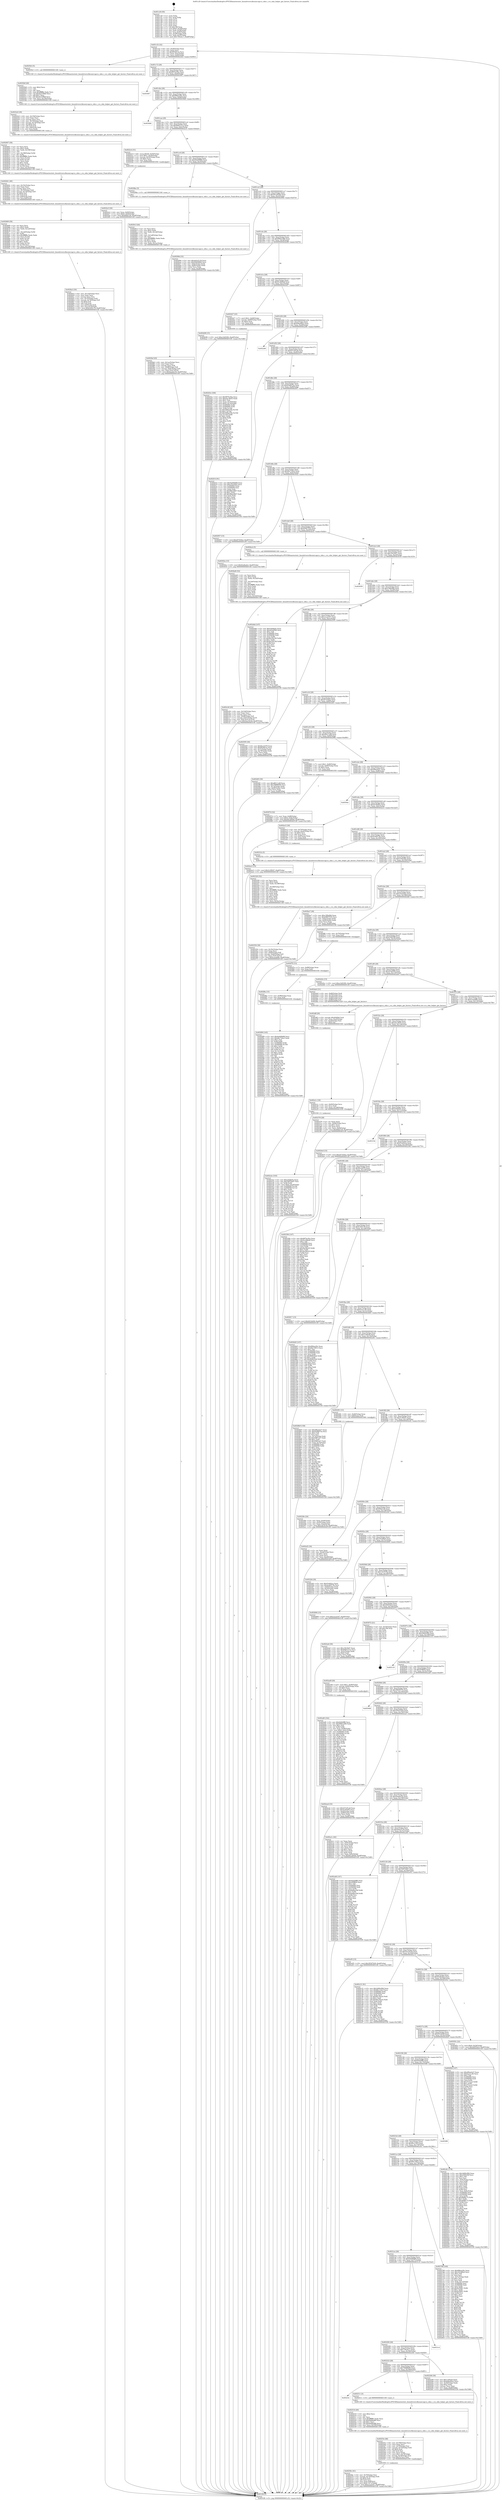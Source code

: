 digraph "0x401c20" {
  label = "0x401c20 (/mnt/c/Users/mathe/Desktop/tcc/POCII/binaries/extr_linuxdriversclksunxi-ngccu_sdm.c_ccu_sdm_helper_get_factors_Final-ollvm.out::main(0))"
  labelloc = "t"
  node[shape=record]

  Entry [label="",width=0.3,height=0.3,shape=circle,fillcolor=black,style=filled]
  "0x401c52" [label="{
     0x401c52 [32]\l
     | [instrs]\l
     &nbsp;&nbsp;0x401c52 \<+6\>: mov -0xa8(%rbp),%eax\l
     &nbsp;&nbsp;0x401c58 \<+2\>: mov %eax,%ecx\l
     &nbsp;&nbsp;0x401c5a \<+6\>: sub $0x843bfc2a,%ecx\l
     &nbsp;&nbsp;0x401c60 \<+6\>: mov %eax,-0xac(%rbp)\l
     &nbsp;&nbsp;0x401c66 \<+6\>: mov %ecx,-0xb0(%rbp)\l
     &nbsp;&nbsp;0x401c6c \<+6\>: je 00000000004025b3 \<main+0x993\>\l
  }"]
  "0x4025b3" [label="{
     0x4025b3 [5]\l
     | [instrs]\l
     &nbsp;&nbsp;0x4025b3 \<+5\>: call 0000000000401160 \<next_i\>\l
     | [calls]\l
     &nbsp;&nbsp;0x401160 \{1\} (/mnt/c/Users/mathe/Desktop/tcc/POCII/binaries/extr_linuxdriversclksunxi-ngccu_sdm.c_ccu_sdm_helper_get_factors_Final-ollvm.out::next_i)\l
  }"]
  "0x401c72" [label="{
     0x401c72 [28]\l
     | [instrs]\l
     &nbsp;&nbsp;0x401c72 \<+5\>: jmp 0000000000401c77 \<main+0x57\>\l
     &nbsp;&nbsp;0x401c77 \<+6\>: mov -0xac(%rbp),%eax\l
     &nbsp;&nbsp;0x401c7d \<+5\>: sub $0x887bc92a,%eax\l
     &nbsp;&nbsp;0x401c82 \<+6\>: mov %eax,-0xb4(%rbp)\l
     &nbsp;&nbsp;0x401c88 \<+6\>: je 0000000000403087 \<main+0x1467\>\l
  }"]
  Exit [label="",width=0.3,height=0.3,shape=circle,fillcolor=black,style=filled,peripheries=2]
  "0x403087" [label="{
     0x403087\l
  }", style=dashed]
  "0x401c8e" [label="{
     0x401c8e [28]\l
     | [instrs]\l
     &nbsp;&nbsp;0x401c8e \<+5\>: jmp 0000000000401c93 \<main+0x73\>\l
     &nbsp;&nbsp;0x401c93 \<+6\>: mov -0xac(%rbp),%eax\l
     &nbsp;&nbsp;0x401c99 \<+5\>: sub $0x896ea29c,%eax\l
     &nbsp;&nbsp;0x401c9e \<+6\>: mov %eax,-0xb8(%rbp)\l
     &nbsp;&nbsp;0x401ca4 \<+6\>: je 00000000004030b8 \<main+0x1498\>\l
  }"]
  "0x402f99" [label="{
     0x402f99 [145]\l
     | [instrs]\l
     &nbsp;&nbsp;0x402f99 \<+5\>: mov $0x6a648d68,%ecx\l
     &nbsp;&nbsp;0x402f9e \<+5\>: mov $0xb8c724a3,%edx\l
     &nbsp;&nbsp;0x402fa3 \<+3\>: mov $0x1,%sil\l
     &nbsp;&nbsp;0x402fa6 \<+3\>: xor %r8d,%r8d\l
     &nbsp;&nbsp;0x402fa9 \<+8\>: mov 0x406060,%r9d\l
     &nbsp;&nbsp;0x402fb1 \<+8\>: mov 0x406068,%r10d\l
     &nbsp;&nbsp;0x402fb9 \<+4\>: sub $0x1,%r8d\l
     &nbsp;&nbsp;0x402fbd \<+3\>: mov %r9d,%r11d\l
     &nbsp;&nbsp;0x402fc0 \<+3\>: add %r8d,%r11d\l
     &nbsp;&nbsp;0x402fc3 \<+4\>: imul %r11d,%r9d\l
     &nbsp;&nbsp;0x402fc7 \<+4\>: and $0x1,%r9d\l
     &nbsp;&nbsp;0x402fcb \<+4\>: cmp $0x0,%r9d\l
     &nbsp;&nbsp;0x402fcf \<+3\>: sete %bl\l
     &nbsp;&nbsp;0x402fd2 \<+4\>: cmp $0xa,%r10d\l
     &nbsp;&nbsp;0x402fd6 \<+4\>: setl %r14b\l
     &nbsp;&nbsp;0x402fda \<+3\>: mov %bl,%r15b\l
     &nbsp;&nbsp;0x402fdd \<+4\>: xor $0xff,%r15b\l
     &nbsp;&nbsp;0x402fe1 \<+3\>: mov %r14b,%r12b\l
     &nbsp;&nbsp;0x402fe4 \<+4\>: xor $0xff,%r12b\l
     &nbsp;&nbsp;0x402fe8 \<+4\>: xor $0x1,%sil\l
     &nbsp;&nbsp;0x402fec \<+3\>: mov %r15b,%r13b\l
     &nbsp;&nbsp;0x402fef \<+4\>: and $0xff,%r13b\l
     &nbsp;&nbsp;0x402ff3 \<+3\>: and %sil,%bl\l
     &nbsp;&nbsp;0x402ff6 \<+3\>: mov %r12b,%al\l
     &nbsp;&nbsp;0x402ff9 \<+2\>: and $0xff,%al\l
     &nbsp;&nbsp;0x402ffb \<+3\>: and %sil,%r14b\l
     &nbsp;&nbsp;0x402ffe \<+3\>: or %bl,%r13b\l
     &nbsp;&nbsp;0x403001 \<+3\>: or %r14b,%al\l
     &nbsp;&nbsp;0x403004 \<+3\>: xor %al,%r13b\l
     &nbsp;&nbsp;0x403007 \<+3\>: or %r12b,%r15b\l
     &nbsp;&nbsp;0x40300a \<+4\>: xor $0xff,%r15b\l
     &nbsp;&nbsp;0x40300e \<+4\>: or $0x1,%sil\l
     &nbsp;&nbsp;0x403012 \<+3\>: and %sil,%r15b\l
     &nbsp;&nbsp;0x403015 \<+3\>: or %r15b,%r13b\l
     &nbsp;&nbsp;0x403018 \<+4\>: test $0x1,%r13b\l
     &nbsp;&nbsp;0x40301c \<+3\>: cmovne %edx,%ecx\l
     &nbsp;&nbsp;0x40301f \<+6\>: mov %ecx,-0xa8(%rbp)\l
     &nbsp;&nbsp;0x403025 \<+5\>: jmp 00000000004031f8 \<main+0x15d8\>\l
  }"]
  "0x4030b8" [label="{
     0x4030b8\l
  }", style=dashed]
  "0x401caa" [label="{
     0x401caa [28]\l
     | [instrs]\l
     &nbsp;&nbsp;0x401caa \<+5\>: jmp 0000000000401caf \<main+0x8f\>\l
     &nbsp;&nbsp;0x401caf \<+6\>: mov -0xac(%rbp),%eax\l
     &nbsp;&nbsp;0x401cb5 \<+5\>: sub $0x8d831212,%eax\l
     &nbsp;&nbsp;0x401cba \<+6\>: mov %eax,-0xbc(%rbp)\l
     &nbsp;&nbsp;0x401cc0 \<+6\>: je 00000000004022c4 \<main+0x6a4\>\l
  }"]
  "0x402f8a" [label="{
     0x402f8a [15]\l
     | [instrs]\l
     &nbsp;&nbsp;0x402f8a \<+7\>: mov -0x98(%rbp),%rax\l
     &nbsp;&nbsp;0x402f91 \<+3\>: mov %rax,%rdi\l
     &nbsp;&nbsp;0x402f94 \<+5\>: call 0000000000401030 \<free@plt\>\l
     | [calls]\l
     &nbsp;&nbsp;0x401030 \{1\} (unknown)\l
  }"]
  "0x4022c4" [label="{
     0x4022c4 [31]\l
     | [instrs]\l
     &nbsp;&nbsp;0x4022c4 \<+8\>: movq $0x64,-0x50(%rbp)\l
     &nbsp;&nbsp;0x4022cc \<+7\>: movl $0x1,-0x54(%rbp)\l
     &nbsp;&nbsp;0x4022d3 \<+4\>: movslq -0x54(%rbp),%rax\l
     &nbsp;&nbsp;0x4022d7 \<+4\>: shl $0x2,%rax\l
     &nbsp;&nbsp;0x4022db \<+3\>: mov %rax,%rdi\l
     &nbsp;&nbsp;0x4022de \<+5\>: call 0000000000401050 \<malloc@plt\>\l
     | [calls]\l
     &nbsp;&nbsp;0x401050 \{1\} (unknown)\l
  }"]
  "0x401cc6" [label="{
     0x401cc6 [28]\l
     | [instrs]\l
     &nbsp;&nbsp;0x401cc6 \<+5\>: jmp 0000000000401ccb \<main+0xab\>\l
     &nbsp;&nbsp;0x401ccb \<+6\>: mov -0xac(%rbp),%eax\l
     &nbsp;&nbsp;0x401cd1 \<+5\>: sub $0x92b09869,%eax\l
     &nbsp;&nbsp;0x401cd6 \<+6\>: mov %eax,-0xc0(%rbp)\l
     &nbsp;&nbsp;0x401cdc \<+6\>: je 00000000004029be \<main+0xd9e\>\l
  }"]
  "0x402f7b" [label="{
     0x402f7b [15]\l
     | [instrs]\l
     &nbsp;&nbsp;0x402f7b \<+7\>: mov -0x88(%rbp),%rax\l
     &nbsp;&nbsp;0x402f82 \<+3\>: mov %rax,%rdi\l
     &nbsp;&nbsp;0x402f85 \<+5\>: call 0000000000401030 \<free@plt\>\l
     | [calls]\l
     &nbsp;&nbsp;0x401030 \{1\} (unknown)\l
  }"]
  "0x4029be" [label="{
     0x4029be [5]\l
     | [instrs]\l
     &nbsp;&nbsp;0x4029be \<+5\>: call 0000000000401160 \<next_i\>\l
     | [calls]\l
     &nbsp;&nbsp;0x401160 \{1\} (/mnt/c/Users/mathe/Desktop/tcc/POCII/binaries/extr_linuxdriversclksunxi-ngccu_sdm.c_ccu_sdm_helper_get_factors_Final-ollvm.out::next_i)\l
  }"]
  "0x401ce2" [label="{
     0x401ce2 [28]\l
     | [instrs]\l
     &nbsp;&nbsp;0x401ce2 \<+5\>: jmp 0000000000401ce7 \<main+0xc7\>\l
     &nbsp;&nbsp;0x401ce7 \<+6\>: mov -0xac(%rbp),%eax\l
     &nbsp;&nbsp;0x401ced \<+5\>: sub $0x941a850d,%eax\l
     &nbsp;&nbsp;0x401cf2 \<+6\>: mov %eax,-0xc4(%rbp)\l
     &nbsp;&nbsp;0x401cf8 \<+6\>: je 000000000040299d \<main+0xd7d\>\l
  }"]
  "0x402ee3" [label="{
     0x402ee3 [15]\l
     | [instrs]\l
     &nbsp;&nbsp;0x402ee3 \<+10\>: movl $0x3c385d7,-0xa8(%rbp)\l
     &nbsp;&nbsp;0x402eed \<+5\>: jmp 00000000004031f8 \<main+0x15d8\>\l
  }"]
  "0x40299d" [label="{
     0x40299d [33]\l
     | [instrs]\l
     &nbsp;&nbsp;0x40299d \<+5\>: mov $0x4d2e5139,%eax\l
     &nbsp;&nbsp;0x4029a2 \<+5\>: mov $0x92b09869,%ecx\l
     &nbsp;&nbsp;0x4029a7 \<+6\>: mov -0x8c(%rbp),%edx\l
     &nbsp;&nbsp;0x4029ad \<+3\>: cmp -0x80(%rbp),%edx\l
     &nbsp;&nbsp;0x4029b0 \<+3\>: cmovl %ecx,%eax\l
     &nbsp;&nbsp;0x4029b3 \<+6\>: mov %eax,-0xa8(%rbp)\l
     &nbsp;&nbsp;0x4029b9 \<+5\>: jmp 00000000004031f8 \<main+0x15d8\>\l
  }"]
  "0x401cfe" [label="{
     0x401cfe [28]\l
     | [instrs]\l
     &nbsp;&nbsp;0x401cfe \<+5\>: jmp 0000000000401d03 \<main+0xe3\>\l
     &nbsp;&nbsp;0x401d03 \<+6\>: mov -0xac(%rbp),%eax\l
     &nbsp;&nbsp;0x401d09 \<+5\>: sub $0x9992a368,%eax\l
     &nbsp;&nbsp;0x401d0e \<+6\>: mov %eax,-0xc8(%rbp)\l
     &nbsp;&nbsp;0x401d14 \<+6\>: je 0000000000402b98 \<main+0xf78\>\l
  }"]
  "0x402e2e" [label="{
     0x402e2e [103]\l
     | [instrs]\l
     &nbsp;&nbsp;0x402e2e \<+5\>: mov $0xee6dfa0a,%eax\l
     &nbsp;&nbsp;0x402e33 \<+5\>: mov $0x5d87b4d7,%esi\l
     &nbsp;&nbsp;0x402e38 \<+3\>: xor %r9d,%r9d\l
     &nbsp;&nbsp;0x402e3b \<+10\>: movl $0x0,-0xa4(%rbp)\l
     &nbsp;&nbsp;0x402e45 \<+8\>: mov 0x406060,%r10d\l
     &nbsp;&nbsp;0x402e4d \<+8\>: mov 0x406068,%r11d\l
     &nbsp;&nbsp;0x402e55 \<+4\>: sub $0x1,%r9d\l
     &nbsp;&nbsp;0x402e59 \<+3\>: mov %r10d,%ebx\l
     &nbsp;&nbsp;0x402e5c \<+3\>: add %r9d,%ebx\l
     &nbsp;&nbsp;0x402e5f \<+4\>: imul %ebx,%r10d\l
     &nbsp;&nbsp;0x402e63 \<+4\>: and $0x1,%r10d\l
     &nbsp;&nbsp;0x402e67 \<+4\>: cmp $0x0,%r10d\l
     &nbsp;&nbsp;0x402e6b \<+4\>: sete %r14b\l
     &nbsp;&nbsp;0x402e6f \<+4\>: cmp $0xa,%r11d\l
     &nbsp;&nbsp;0x402e73 \<+4\>: setl %r15b\l
     &nbsp;&nbsp;0x402e77 \<+3\>: mov %r14b,%r12b\l
     &nbsp;&nbsp;0x402e7a \<+3\>: and %r15b,%r12b\l
     &nbsp;&nbsp;0x402e7d \<+3\>: xor %r15b,%r14b\l
     &nbsp;&nbsp;0x402e80 \<+3\>: or %r14b,%r12b\l
     &nbsp;&nbsp;0x402e83 \<+4\>: test $0x1,%r12b\l
     &nbsp;&nbsp;0x402e87 \<+3\>: cmovne %esi,%eax\l
     &nbsp;&nbsp;0x402e8a \<+6\>: mov %eax,-0xa8(%rbp)\l
     &nbsp;&nbsp;0x402e90 \<+5\>: jmp 00000000004031f8 \<main+0x15d8\>\l
  }"]
  "0x402b98" [label="{
     0x402b98 [15]\l
     | [instrs]\l
     &nbsp;&nbsp;0x402b98 \<+10\>: movl $0xe1bf2282,-0xa8(%rbp)\l
     &nbsp;&nbsp;0x402ba2 \<+5\>: jmp 00000000004031f8 \<main+0x15d8\>\l
  }"]
  "0x401d1a" [label="{
     0x401d1a [28]\l
     | [instrs]\l
     &nbsp;&nbsp;0x401d1a \<+5\>: jmp 0000000000401d1f \<main+0xff\>\l
     &nbsp;&nbsp;0x401d1f \<+6\>: mov -0xac(%rbp),%eax\l
     &nbsp;&nbsp;0x401d25 \<+5\>: sub $0x9cc8d6a8,%eax\l
     &nbsp;&nbsp;0x401d2a \<+6\>: mov %eax,-0xcc(%rbp)\l
     &nbsp;&nbsp;0x401d30 \<+6\>: je 0000000000402427 \<main+0x807\>\l
  }"]
  "0x402e1c" [label="{
     0x402e1c [18]\l
     | [instrs]\l
     &nbsp;&nbsp;0x402e1c \<+4\>: mov -0x60(%rbp),%rcx\l
     &nbsp;&nbsp;0x402e20 \<+3\>: mov %rcx,%rdi\l
     &nbsp;&nbsp;0x402e23 \<+6\>: mov %eax,-0x1b8(%rbp)\l
     &nbsp;&nbsp;0x402e29 \<+5\>: call 0000000000401030 \<free@plt\>\l
     | [calls]\l
     &nbsp;&nbsp;0x401030 \{1\} (unknown)\l
  }"]
  "0x402427" [label="{
     0x402427 [23]\l
     | [instrs]\l
     &nbsp;&nbsp;0x402427 \<+7\>: movl $0x1,-0x68(%rbp)\l
     &nbsp;&nbsp;0x40242e \<+4\>: movslq -0x68(%rbp),%rax\l
     &nbsp;&nbsp;0x402432 \<+4\>: shl $0x4,%rax\l
     &nbsp;&nbsp;0x402436 \<+3\>: mov %rax,%rdi\l
     &nbsp;&nbsp;0x402439 \<+5\>: call 0000000000401050 \<malloc@plt\>\l
     | [calls]\l
     &nbsp;&nbsp;0x401050 \{1\} (unknown)\l
  }"]
  "0x401d36" [label="{
     0x401d36 [28]\l
     | [instrs]\l
     &nbsp;&nbsp;0x401d36 \<+5\>: jmp 0000000000401d3b \<main+0x11b\>\l
     &nbsp;&nbsp;0x401d3b \<+6\>: mov -0xac(%rbp),%eax\l
     &nbsp;&nbsp;0x401d41 \<+5\>: sub $0xb4ba49a3,%eax\l
     &nbsp;&nbsp;0x401d46 \<+6\>: mov %eax,-0xd0(%rbp)\l
     &nbsp;&nbsp;0x401d4c \<+6\>: je 0000000000402266 \<main+0x646\>\l
  }"]
  "0x402dff" [label="{
     0x402dff [29]\l
     | [instrs]\l
     &nbsp;&nbsp;0x402dff \<+10\>: movabs $0x4040b6,%rdi\l
     &nbsp;&nbsp;0x402e09 \<+6\>: mov %eax,-0xa0(%rbp)\l
     &nbsp;&nbsp;0x402e0f \<+6\>: mov -0xa0(%rbp),%esi\l
     &nbsp;&nbsp;0x402e15 \<+2\>: mov $0x0,%al\l
     &nbsp;&nbsp;0x402e17 \<+5\>: call 0000000000401040 \<printf@plt\>\l
     | [calls]\l
     &nbsp;&nbsp;0x401040 \{1\} (unknown)\l
  }"]
  "0x402266" [label="{
     0x402266\l
  }", style=dashed]
  "0x401d52" [label="{
     0x401d52 [28]\l
     | [instrs]\l
     &nbsp;&nbsp;0x401d52 \<+5\>: jmp 0000000000401d57 \<main+0x137\>\l
     &nbsp;&nbsp;0x401d57 \<+6\>: mov -0xac(%rbp),%eax\l
     &nbsp;&nbsp;0x401d5d \<+5\>: sub $0xb57e81a8,%eax\l
     &nbsp;&nbsp;0x401d62 \<+6\>: mov %eax,-0xd4(%rbp)\l
     &nbsp;&nbsp;0x401d68 \<+6\>: je 0000000000402f14 \<main+0x12f4\>\l
  }"]
  "0x402c04" [label="{
     0x402c04 [45]\l
     | [instrs]\l
     &nbsp;&nbsp;0x402c04 \<+6\>: mov -0x1b4(%rbp),%ecx\l
     &nbsp;&nbsp;0x402c0a \<+3\>: imul %eax,%ecx\l
     &nbsp;&nbsp;0x402c0d \<+3\>: movslq %ecx,%r8\l
     &nbsp;&nbsp;0x402c10 \<+7\>: mov -0x98(%rbp),%r9\l
     &nbsp;&nbsp;0x402c17 \<+7\>: movslq -0x9c(%rbp),%r10\l
     &nbsp;&nbsp;0x402c1e \<+4\>: mov %r8,(%r9,%r10,8)\l
     &nbsp;&nbsp;0x402c22 \<+10\>: movl $0x5ea10e3d,-0xa8(%rbp)\l
     &nbsp;&nbsp;0x402c2c \<+5\>: jmp 00000000004031f8 \<main+0x15d8\>\l
  }"]
  "0x402f14" [label="{
     0x402f14 [91]\l
     | [instrs]\l
     &nbsp;&nbsp;0x402f14 \<+5\>: mov $0x6a648d68,%eax\l
     &nbsp;&nbsp;0x402f19 \<+5\>: mov $0xe32c62b2,%ecx\l
     &nbsp;&nbsp;0x402f1e \<+7\>: mov 0x406060,%edx\l
     &nbsp;&nbsp;0x402f25 \<+7\>: mov 0x406068,%esi\l
     &nbsp;&nbsp;0x402f2c \<+2\>: mov %edx,%edi\l
     &nbsp;&nbsp;0x402f2e \<+6\>: sub $0x96bed667,%edi\l
     &nbsp;&nbsp;0x402f34 \<+3\>: sub $0x1,%edi\l
     &nbsp;&nbsp;0x402f37 \<+6\>: add $0x96bed667,%edi\l
     &nbsp;&nbsp;0x402f3d \<+3\>: imul %edi,%edx\l
     &nbsp;&nbsp;0x402f40 \<+3\>: and $0x1,%edx\l
     &nbsp;&nbsp;0x402f43 \<+3\>: cmp $0x0,%edx\l
     &nbsp;&nbsp;0x402f46 \<+4\>: sete %r8b\l
     &nbsp;&nbsp;0x402f4a \<+3\>: cmp $0xa,%esi\l
     &nbsp;&nbsp;0x402f4d \<+4\>: setl %r9b\l
     &nbsp;&nbsp;0x402f51 \<+3\>: mov %r8b,%r10b\l
     &nbsp;&nbsp;0x402f54 \<+3\>: and %r9b,%r10b\l
     &nbsp;&nbsp;0x402f57 \<+3\>: xor %r9b,%r8b\l
     &nbsp;&nbsp;0x402f5a \<+3\>: or %r8b,%r10b\l
     &nbsp;&nbsp;0x402f5d \<+4\>: test $0x1,%r10b\l
     &nbsp;&nbsp;0x402f61 \<+3\>: cmovne %ecx,%eax\l
     &nbsp;&nbsp;0x402f64 \<+6\>: mov %eax,-0xa8(%rbp)\l
     &nbsp;&nbsp;0x402f6a \<+5\>: jmp 00000000004031f8 \<main+0x15d8\>\l
  }"]
  "0x401d6e" [label="{
     0x401d6e [28]\l
     | [instrs]\l
     &nbsp;&nbsp;0x401d6e \<+5\>: jmp 0000000000401d73 \<main+0x153\>\l
     &nbsp;&nbsp;0x401d73 \<+6\>: mov -0xac(%rbp),%eax\l
     &nbsp;&nbsp;0x401d79 \<+5\>: sub $0xb5d8d7ea,%eax\l
     &nbsp;&nbsp;0x401d7e \<+6\>: mov %eax,-0xd8(%rbp)\l
     &nbsp;&nbsp;0x401d84 \<+6\>: je 0000000000402957 \<main+0xd37\>\l
  }"]
  "0x402bd0" [label="{
     0x402bd0 [52]\l
     | [instrs]\l
     &nbsp;&nbsp;0x402bd0 \<+2\>: xor %ecx,%ecx\l
     &nbsp;&nbsp;0x402bd2 \<+5\>: mov $0x2,%edx\l
     &nbsp;&nbsp;0x402bd7 \<+6\>: mov %edx,-0x1b0(%rbp)\l
     &nbsp;&nbsp;0x402bdd \<+1\>: cltd\l
     &nbsp;&nbsp;0x402bde \<+6\>: mov -0x1b0(%rbp),%esi\l
     &nbsp;&nbsp;0x402be4 \<+2\>: idiv %esi\l
     &nbsp;&nbsp;0x402be6 \<+6\>: imul $0xfffffffe,%edx,%edx\l
     &nbsp;&nbsp;0x402bec \<+2\>: mov %ecx,%edi\l
     &nbsp;&nbsp;0x402bee \<+2\>: sub %edx,%edi\l
     &nbsp;&nbsp;0x402bf0 \<+2\>: mov %ecx,%edx\l
     &nbsp;&nbsp;0x402bf2 \<+3\>: sub $0x1,%edx\l
     &nbsp;&nbsp;0x402bf5 \<+2\>: add %edx,%edi\l
     &nbsp;&nbsp;0x402bf7 \<+2\>: sub %edi,%ecx\l
     &nbsp;&nbsp;0x402bf9 \<+6\>: mov %ecx,-0x1b4(%rbp)\l
     &nbsp;&nbsp;0x402bff \<+5\>: call 0000000000401160 \<next_i\>\l
     | [calls]\l
     &nbsp;&nbsp;0x401160 \{1\} (/mnt/c/Users/mathe/Desktop/tcc/POCII/binaries/extr_linuxdriversclksunxi-ngccu_sdm.c_ccu_sdm_helper_get_factors_Final-ollvm.out::next_i)\l
  }"]
  "0x402957" [label="{
     0x402957 [15]\l
     | [instrs]\l
     &nbsp;&nbsp;0x402957 \<+10\>: movl $0xd5743fa2,-0xa8(%rbp)\l
     &nbsp;&nbsp;0x402961 \<+5\>: jmp 00000000004031f8 \<main+0x15d8\>\l
  }"]
  "0x401d8a" [label="{
     0x401d8a [28]\l
     | [instrs]\l
     &nbsp;&nbsp;0x401d8a \<+5\>: jmp 0000000000401d8f \<main+0x16f\>\l
     &nbsp;&nbsp;0x401d8f \<+6\>: mov -0xac(%rbp),%eax\l
     &nbsp;&nbsp;0x401d95 \<+5\>: sub $0xb8c724a3,%eax\l
     &nbsp;&nbsp;0x401d9a \<+6\>: mov %eax,-0xdc(%rbp)\l
     &nbsp;&nbsp;0x401da0 \<+6\>: je 000000000040302a \<main+0x140a\>\l
  }"]
  "0x402af6" [label="{
     0x402af6 [162]\l
     | [instrs]\l
     &nbsp;&nbsp;0x402af6 \<+5\>: mov $0x642b9ff0,%ecx\l
     &nbsp;&nbsp;0x402afb \<+5\>: mov $0x9992a368,%edx\l
     &nbsp;&nbsp;0x402b00 \<+3\>: mov $0x1,%sil\l
     &nbsp;&nbsp;0x402b03 \<+3\>: xor %r8d,%r8d\l
     &nbsp;&nbsp;0x402b06 \<+7\>: mov %rax,-0x98(%rbp)\l
     &nbsp;&nbsp;0x402b0d \<+10\>: movl $0x0,-0x9c(%rbp)\l
     &nbsp;&nbsp;0x402b17 \<+8\>: mov 0x406060,%r9d\l
     &nbsp;&nbsp;0x402b1f \<+8\>: mov 0x406068,%r10d\l
     &nbsp;&nbsp;0x402b27 \<+4\>: sub $0x1,%r8d\l
     &nbsp;&nbsp;0x402b2b \<+3\>: mov %r9d,%r11d\l
     &nbsp;&nbsp;0x402b2e \<+3\>: add %r8d,%r11d\l
     &nbsp;&nbsp;0x402b31 \<+4\>: imul %r11d,%r9d\l
     &nbsp;&nbsp;0x402b35 \<+4\>: and $0x1,%r9d\l
     &nbsp;&nbsp;0x402b39 \<+4\>: cmp $0x0,%r9d\l
     &nbsp;&nbsp;0x402b3d \<+3\>: sete %bl\l
     &nbsp;&nbsp;0x402b40 \<+4\>: cmp $0xa,%r10d\l
     &nbsp;&nbsp;0x402b44 \<+4\>: setl %r14b\l
     &nbsp;&nbsp;0x402b48 \<+3\>: mov %bl,%r15b\l
     &nbsp;&nbsp;0x402b4b \<+4\>: xor $0xff,%r15b\l
     &nbsp;&nbsp;0x402b4f \<+3\>: mov %r14b,%r12b\l
     &nbsp;&nbsp;0x402b52 \<+4\>: xor $0xff,%r12b\l
     &nbsp;&nbsp;0x402b56 \<+4\>: xor $0x1,%sil\l
     &nbsp;&nbsp;0x402b5a \<+3\>: mov %r15b,%r13b\l
     &nbsp;&nbsp;0x402b5d \<+4\>: and $0xff,%r13b\l
     &nbsp;&nbsp;0x402b61 \<+3\>: and %sil,%bl\l
     &nbsp;&nbsp;0x402b64 \<+3\>: mov %r12b,%al\l
     &nbsp;&nbsp;0x402b67 \<+2\>: and $0xff,%al\l
     &nbsp;&nbsp;0x402b69 \<+3\>: and %sil,%r14b\l
     &nbsp;&nbsp;0x402b6c \<+3\>: or %bl,%r13b\l
     &nbsp;&nbsp;0x402b6f \<+3\>: or %r14b,%al\l
     &nbsp;&nbsp;0x402b72 \<+3\>: xor %al,%r13b\l
     &nbsp;&nbsp;0x402b75 \<+3\>: or %r12b,%r15b\l
     &nbsp;&nbsp;0x402b78 \<+4\>: xor $0xff,%r15b\l
     &nbsp;&nbsp;0x402b7c \<+4\>: or $0x1,%sil\l
     &nbsp;&nbsp;0x402b80 \<+3\>: and %sil,%r15b\l
     &nbsp;&nbsp;0x402b83 \<+3\>: or %r15b,%r13b\l
     &nbsp;&nbsp;0x402b86 \<+4\>: test $0x1,%r13b\l
     &nbsp;&nbsp;0x402b8a \<+3\>: cmovne %edx,%ecx\l
     &nbsp;&nbsp;0x402b8d \<+6\>: mov %ecx,-0xa8(%rbp)\l
     &nbsp;&nbsp;0x402b93 \<+5\>: jmp 00000000004031f8 \<main+0x15d8\>\l
  }"]
  "0x40302a" [label="{
     0x40302a [15]\l
     | [instrs]\l
     &nbsp;&nbsp;0x40302a \<+10\>: movl $0x62a8ade2,-0xa8(%rbp)\l
     &nbsp;&nbsp;0x403034 \<+5\>: jmp 00000000004031f8 \<main+0x15d8\>\l
  }"]
  "0x401da6" [label="{
     0x401da6 [28]\l
     | [instrs]\l
     &nbsp;&nbsp;0x401da6 \<+5\>: jmp 0000000000401dab \<main+0x18b\>\l
     &nbsp;&nbsp;0x401dab \<+6\>: mov -0xac(%rbp),%eax\l
     &nbsp;&nbsp;0x401db1 \<+5\>: sub $0xb9897935,%eax\l
     &nbsp;&nbsp;0x401db6 \<+6\>: mov %eax,-0xe0(%rbp)\l
     &nbsp;&nbsp;0x401dbc \<+6\>: je 0000000000402bcb \<main+0xfab\>\l
  }"]
  "0x4029ef" [label="{
     0x4029ef [45]\l
     | [instrs]\l
     &nbsp;&nbsp;0x4029ef \<+6\>: mov -0x1ac(%rbp),%ecx\l
     &nbsp;&nbsp;0x4029f5 \<+3\>: imul %eax,%ecx\l
     &nbsp;&nbsp;0x4029f8 \<+3\>: movslq %ecx,%rdi\l
     &nbsp;&nbsp;0x4029fb \<+7\>: mov -0x88(%rbp),%r8\l
     &nbsp;&nbsp;0x402a02 \<+7\>: movslq -0x8c(%rbp),%r9\l
     &nbsp;&nbsp;0x402a09 \<+4\>: mov %rdi,(%r8,%r9,8)\l
     &nbsp;&nbsp;0x402a0d \<+10\>: movl $0x4aadee34,-0xa8(%rbp)\l
     &nbsp;&nbsp;0x402a17 \<+5\>: jmp 00000000004031f8 \<main+0x15d8\>\l
  }"]
  "0x402bcb" [label="{
     0x402bcb [5]\l
     | [instrs]\l
     &nbsp;&nbsp;0x402bcb \<+5\>: call 0000000000401160 \<next_i\>\l
     | [calls]\l
     &nbsp;&nbsp;0x401160 \{1\} (/mnt/c/Users/mathe/Desktop/tcc/POCII/binaries/extr_linuxdriversclksunxi-ngccu_sdm.c_ccu_sdm_helper_get_factors_Final-ollvm.out::next_i)\l
  }"]
  "0x401dc2" [label="{
     0x401dc2 [28]\l
     | [instrs]\l
     &nbsp;&nbsp;0x401dc2 \<+5\>: jmp 0000000000401dc7 \<main+0x1a7\>\l
     &nbsp;&nbsp;0x401dc7 \<+6\>: mov -0xac(%rbp),%eax\l
     &nbsp;&nbsp;0x401dcd \<+5\>: sub $0xc361f4d7,%eax\l
     &nbsp;&nbsp;0x401dd2 \<+6\>: mov %eax,-0xe4(%rbp)\l
     &nbsp;&nbsp;0x401dd8 \<+6\>: je 0000000000403039 \<main+0x1419\>\l
  }"]
  "0x4029c3" [label="{
     0x4029c3 [44]\l
     | [instrs]\l
     &nbsp;&nbsp;0x4029c3 \<+2\>: xor %ecx,%ecx\l
     &nbsp;&nbsp;0x4029c5 \<+5\>: mov $0x2,%edx\l
     &nbsp;&nbsp;0x4029ca \<+6\>: mov %edx,-0x1a8(%rbp)\l
     &nbsp;&nbsp;0x4029d0 \<+1\>: cltd\l
     &nbsp;&nbsp;0x4029d1 \<+6\>: mov -0x1a8(%rbp),%esi\l
     &nbsp;&nbsp;0x4029d7 \<+2\>: idiv %esi\l
     &nbsp;&nbsp;0x4029d9 \<+6\>: imul $0xfffffffe,%edx,%edx\l
     &nbsp;&nbsp;0x4029df \<+3\>: sub $0x1,%ecx\l
     &nbsp;&nbsp;0x4029e2 \<+2\>: sub %ecx,%edx\l
     &nbsp;&nbsp;0x4029e4 \<+6\>: mov %edx,-0x1ac(%rbp)\l
     &nbsp;&nbsp;0x4029ea \<+5\>: call 0000000000401160 \<next_i\>\l
     | [calls]\l
     &nbsp;&nbsp;0x401160 \{1\} (/mnt/c/Users/mathe/Desktop/tcc/POCII/binaries/extr_linuxdriversclksunxi-ngccu_sdm.c_ccu_sdm_helper_get_factors_Final-ollvm.out::next_i)\l
  }"]
  "0x403039" [label="{
     0x403039\l
  }", style=dashed]
  "0x401dde" [label="{
     0x401dde [28]\l
     | [instrs]\l
     &nbsp;&nbsp;0x401dde \<+5\>: jmp 0000000000401de3 \<main+0x1c3\>\l
     &nbsp;&nbsp;0x401de3 \<+6\>: mov -0xac(%rbp),%eax\l
     &nbsp;&nbsp;0x401de9 \<+5\>: sub $0xc3f9e08d,%eax\l
     &nbsp;&nbsp;0x401dee \<+6\>: mov %eax,-0xe8(%rbp)\l
     &nbsp;&nbsp;0x401df4 \<+6\>: je 0000000000402d4d \<main+0x112d\>\l
  }"]
  "0x40297d" [label="{
     0x40297d [32]\l
     | [instrs]\l
     &nbsp;&nbsp;0x40297d \<+7\>: mov %rax,-0x88(%rbp)\l
     &nbsp;&nbsp;0x402984 \<+10\>: movl $0x0,-0x8c(%rbp)\l
     &nbsp;&nbsp;0x40298e \<+10\>: movl $0x941a850d,-0xa8(%rbp)\l
     &nbsp;&nbsp;0x402998 \<+5\>: jmp 00000000004031f8 \<main+0x15d8\>\l
  }"]
  "0x402d4d" [label="{
     0x402d4d [147]\l
     | [instrs]\l
     &nbsp;&nbsp;0x402d4d \<+5\>: mov $0xee6dfa0a,%eax\l
     &nbsp;&nbsp;0x402d52 \<+5\>: mov $0xe63af594,%ecx\l
     &nbsp;&nbsp;0x402d57 \<+2\>: mov $0x1,%dl\l
     &nbsp;&nbsp;0x402d59 \<+7\>: mov 0x406060,%esi\l
     &nbsp;&nbsp;0x402d60 \<+7\>: mov 0x406068,%edi\l
     &nbsp;&nbsp;0x402d67 \<+3\>: mov %esi,%r8d\l
     &nbsp;&nbsp;0x402d6a \<+7\>: sub $0x8a33b100,%r8d\l
     &nbsp;&nbsp;0x402d71 \<+4\>: sub $0x1,%r8d\l
     &nbsp;&nbsp;0x402d75 \<+7\>: add $0x8a33b100,%r8d\l
     &nbsp;&nbsp;0x402d7c \<+4\>: imul %r8d,%esi\l
     &nbsp;&nbsp;0x402d80 \<+3\>: and $0x1,%esi\l
     &nbsp;&nbsp;0x402d83 \<+3\>: cmp $0x0,%esi\l
     &nbsp;&nbsp;0x402d86 \<+4\>: sete %r9b\l
     &nbsp;&nbsp;0x402d8a \<+3\>: cmp $0xa,%edi\l
     &nbsp;&nbsp;0x402d8d \<+4\>: setl %r10b\l
     &nbsp;&nbsp;0x402d91 \<+3\>: mov %r9b,%r11b\l
     &nbsp;&nbsp;0x402d94 \<+4\>: xor $0xff,%r11b\l
     &nbsp;&nbsp;0x402d98 \<+3\>: mov %r10b,%bl\l
     &nbsp;&nbsp;0x402d9b \<+3\>: xor $0xff,%bl\l
     &nbsp;&nbsp;0x402d9e \<+3\>: xor $0x1,%dl\l
     &nbsp;&nbsp;0x402da1 \<+3\>: mov %r11b,%r14b\l
     &nbsp;&nbsp;0x402da4 \<+4\>: and $0xff,%r14b\l
     &nbsp;&nbsp;0x402da8 \<+3\>: and %dl,%r9b\l
     &nbsp;&nbsp;0x402dab \<+3\>: mov %bl,%r15b\l
     &nbsp;&nbsp;0x402dae \<+4\>: and $0xff,%r15b\l
     &nbsp;&nbsp;0x402db2 \<+3\>: and %dl,%r10b\l
     &nbsp;&nbsp;0x402db5 \<+3\>: or %r9b,%r14b\l
     &nbsp;&nbsp;0x402db8 \<+3\>: or %r10b,%r15b\l
     &nbsp;&nbsp;0x402dbb \<+3\>: xor %r15b,%r14b\l
     &nbsp;&nbsp;0x402dbe \<+3\>: or %bl,%r11b\l
     &nbsp;&nbsp;0x402dc1 \<+4\>: xor $0xff,%r11b\l
     &nbsp;&nbsp;0x402dc5 \<+3\>: or $0x1,%dl\l
     &nbsp;&nbsp;0x402dc8 \<+3\>: and %dl,%r11b\l
     &nbsp;&nbsp;0x402dcb \<+3\>: or %r11b,%r14b\l
     &nbsp;&nbsp;0x402dce \<+4\>: test $0x1,%r14b\l
     &nbsp;&nbsp;0x402dd2 \<+3\>: cmovne %ecx,%eax\l
     &nbsp;&nbsp;0x402dd5 \<+6\>: mov %eax,-0xa8(%rbp)\l
     &nbsp;&nbsp;0x402ddb \<+5\>: jmp 00000000004031f8 \<main+0x15d8\>\l
  }"]
  "0x401dfa" [label="{
     0x401dfa [28]\l
     | [instrs]\l
     &nbsp;&nbsp;0x401dfa \<+5\>: jmp 0000000000401dff \<main+0x1df\>\l
     &nbsp;&nbsp;0x401dff \<+6\>: mov -0xac(%rbp),%eax\l
     &nbsp;&nbsp;0x401e05 \<+5\>: sub $0xceca3c67,%eax\l
     &nbsp;&nbsp;0x401e0a \<+6\>: mov %eax,-0xec(%rbp)\l
     &nbsp;&nbsp;0x401e10 \<+6\>: je 0000000000402595 \<main+0x975\>\l
  }"]
  "0x4026a3" [label="{
     0x4026a3 [50]\l
     | [instrs]\l
     &nbsp;&nbsp;0x4026a3 \<+6\>: mov -0x1a4(%rbp),%ecx\l
     &nbsp;&nbsp;0x4026a9 \<+3\>: imul %eax,%ecx\l
     &nbsp;&nbsp;0x4026ac \<+3\>: movslq %ecx,%rsi\l
     &nbsp;&nbsp;0x4026af \<+4\>: mov -0x70(%rbp),%rdi\l
     &nbsp;&nbsp;0x4026b3 \<+4\>: movslq -0x74(%rbp),%r8\l
     &nbsp;&nbsp;0x4026b7 \<+4\>: shl $0x4,%r8\l
     &nbsp;&nbsp;0x4026bb \<+3\>: add %r8,%rdi\l
     &nbsp;&nbsp;0x4026be \<+4\>: mov 0x8(%rdi),%rdi\l
     &nbsp;&nbsp;0x4026c2 \<+4\>: mov %rsi,0x10(%rdi)\l
     &nbsp;&nbsp;0x4026c6 \<+10\>: movl $0xfc265c78,-0xa8(%rbp)\l
     &nbsp;&nbsp;0x4026d0 \<+5\>: jmp 00000000004031f8 \<main+0x15d8\>\l
  }"]
  "0x402595" [label="{
     0x402595 [30]\l
     | [instrs]\l
     &nbsp;&nbsp;0x402595 \<+5\>: mov $0xfbce2d78,%eax\l
     &nbsp;&nbsp;0x40259a \<+5\>: mov $0x843bfc2a,%ecx\l
     &nbsp;&nbsp;0x40259f \<+3\>: mov -0x7c(%rbp),%edx\l
     &nbsp;&nbsp;0x4025a2 \<+3\>: cmp -0x78(%rbp),%edx\l
     &nbsp;&nbsp;0x4025a5 \<+3\>: cmovl %ecx,%eax\l
     &nbsp;&nbsp;0x4025a8 \<+6\>: mov %eax,-0xa8(%rbp)\l
     &nbsp;&nbsp;0x4025ae \<+5\>: jmp 00000000004031f8 \<main+0x15d8\>\l
  }"]
  "0x401e16" [label="{
     0x401e16 [28]\l
     | [instrs]\l
     &nbsp;&nbsp;0x401e16 \<+5\>: jmp 0000000000401e1b \<main+0x1fb\>\l
     &nbsp;&nbsp;0x401e1b \<+6\>: mov -0xac(%rbp),%eax\l
     &nbsp;&nbsp;0x401e21 \<+5\>: sub $0xd5743fa2,%eax\l
     &nbsp;&nbsp;0x401e26 \<+6\>: mov %eax,-0xf0(%rbp)\l
     &nbsp;&nbsp;0x401e2c \<+6\>: je 00000000004024f3 \<main+0x8d3\>\l
  }"]
  "0x402669" [label="{
     0x402669 [58]\l
     | [instrs]\l
     &nbsp;&nbsp;0x402669 \<+2\>: xor %ecx,%ecx\l
     &nbsp;&nbsp;0x40266b \<+5\>: mov $0x2,%edx\l
     &nbsp;&nbsp;0x402670 \<+6\>: mov %edx,-0x1a0(%rbp)\l
     &nbsp;&nbsp;0x402676 \<+1\>: cltd\l
     &nbsp;&nbsp;0x402677 \<+7\>: mov -0x1a0(%rbp),%r9d\l
     &nbsp;&nbsp;0x40267e \<+3\>: idiv %r9d\l
     &nbsp;&nbsp;0x402681 \<+6\>: imul $0xfffffffe,%edx,%edx\l
     &nbsp;&nbsp;0x402687 \<+3\>: mov %ecx,%r10d\l
     &nbsp;&nbsp;0x40268a \<+3\>: sub %edx,%r10d\l
     &nbsp;&nbsp;0x40268d \<+2\>: mov %ecx,%edx\l
     &nbsp;&nbsp;0x40268f \<+3\>: sub $0x1,%edx\l
     &nbsp;&nbsp;0x402692 \<+3\>: add %edx,%r10d\l
     &nbsp;&nbsp;0x402695 \<+3\>: sub %r10d,%ecx\l
     &nbsp;&nbsp;0x402698 \<+6\>: mov %ecx,-0x1a4(%rbp)\l
     &nbsp;&nbsp;0x40269e \<+5\>: call 0000000000401160 \<next_i\>\l
     | [calls]\l
     &nbsp;&nbsp;0x401160 \{1\} (/mnt/c/Users/mathe/Desktop/tcc/POCII/binaries/extr_linuxdriversclksunxi-ngccu_sdm.c_ccu_sdm_helper_get_factors_Final-ollvm.out::next_i)\l
  }"]
  "0x4024f3" [label="{
     0x4024f3 [30]\l
     | [instrs]\l
     &nbsp;&nbsp;0x4024f3 \<+5\>: mov $0xd8211a6f,%eax\l
     &nbsp;&nbsp;0x4024f8 \<+5\>: mov $0x76888b90,%ecx\l
     &nbsp;&nbsp;0x4024fd \<+3\>: mov -0x74(%rbp),%edx\l
     &nbsp;&nbsp;0x402500 \<+3\>: cmp -0x68(%rbp),%edx\l
     &nbsp;&nbsp;0x402503 \<+3\>: cmovl %ecx,%eax\l
     &nbsp;&nbsp;0x402506 \<+6\>: mov %eax,-0xa8(%rbp)\l
     &nbsp;&nbsp;0x40250c \<+5\>: jmp 00000000004031f8 \<main+0x15d8\>\l
  }"]
  "0x401e32" [label="{
     0x401e32 [28]\l
     | [instrs]\l
     &nbsp;&nbsp;0x401e32 \<+5\>: jmp 0000000000401e37 \<main+0x217\>\l
     &nbsp;&nbsp;0x401e37 \<+6\>: mov -0xac(%rbp),%eax\l
     &nbsp;&nbsp;0x401e3d \<+5\>: sub $0xd8211a6f,%eax\l
     &nbsp;&nbsp;0x401e42 \<+6\>: mov %eax,-0xf4(%rbp)\l
     &nbsp;&nbsp;0x401e48 \<+6\>: je 0000000000402966 \<main+0xd46\>\l
  }"]
  "0x402641" [label="{
     0x402641 [40]\l
     | [instrs]\l
     &nbsp;&nbsp;0x402641 \<+6\>: mov -0x19c(%rbp),%ecx\l
     &nbsp;&nbsp;0x402647 \<+3\>: imul %eax,%ecx\l
     &nbsp;&nbsp;0x40264a \<+3\>: movslq %ecx,%rsi\l
     &nbsp;&nbsp;0x40264d \<+4\>: mov -0x70(%rbp),%rdi\l
     &nbsp;&nbsp;0x402651 \<+4\>: movslq -0x74(%rbp),%r8\l
     &nbsp;&nbsp;0x402655 \<+4\>: shl $0x4,%r8\l
     &nbsp;&nbsp;0x402659 \<+3\>: add %r8,%rdi\l
     &nbsp;&nbsp;0x40265c \<+4\>: mov 0x8(%rdi),%rdi\l
     &nbsp;&nbsp;0x402660 \<+4\>: mov %rsi,0x8(%rdi)\l
     &nbsp;&nbsp;0x402664 \<+5\>: call 0000000000401160 \<next_i\>\l
     | [calls]\l
     &nbsp;&nbsp;0x401160 \{1\} (/mnt/c/Users/mathe/Desktop/tcc/POCII/binaries/extr_linuxdriversclksunxi-ngccu_sdm.c_ccu_sdm_helper_get_factors_Final-ollvm.out::next_i)\l
  }"]
  "0x402966" [label="{
     0x402966 [23]\l
     | [instrs]\l
     &nbsp;&nbsp;0x402966 \<+7\>: movl $0x1,-0x80(%rbp)\l
     &nbsp;&nbsp;0x40296d \<+4\>: movslq -0x80(%rbp),%rax\l
     &nbsp;&nbsp;0x402971 \<+4\>: shl $0x3,%rax\l
     &nbsp;&nbsp;0x402975 \<+3\>: mov %rax,%rdi\l
     &nbsp;&nbsp;0x402978 \<+5\>: call 0000000000401050 \<malloc@plt\>\l
     | [calls]\l
     &nbsp;&nbsp;0x401050 \{1\} (unknown)\l
  }"]
  "0x401e4e" [label="{
     0x401e4e [28]\l
     | [instrs]\l
     &nbsp;&nbsp;0x401e4e \<+5\>: jmp 0000000000401e53 \<main+0x233\>\l
     &nbsp;&nbsp;0x401e53 \<+6\>: mov -0xac(%rbp),%eax\l
     &nbsp;&nbsp;0x401e59 \<+5\>: sub $0xd9ba4cb7,%eax\l
     &nbsp;&nbsp;0x401e5e \<+6\>: mov %eax,-0xf8(%rbp)\l
     &nbsp;&nbsp;0x401e64 \<+6\>: je 00000000004030dc \<main+0x14bc\>\l
  }"]
  "0x402607" [label="{
     0x402607 [58]\l
     | [instrs]\l
     &nbsp;&nbsp;0x402607 \<+2\>: xor %ecx,%ecx\l
     &nbsp;&nbsp;0x402609 \<+5\>: mov $0x2,%edx\l
     &nbsp;&nbsp;0x40260e \<+6\>: mov %edx,-0x198(%rbp)\l
     &nbsp;&nbsp;0x402614 \<+1\>: cltd\l
     &nbsp;&nbsp;0x402615 \<+7\>: mov -0x198(%rbp),%r9d\l
     &nbsp;&nbsp;0x40261c \<+3\>: idiv %r9d\l
     &nbsp;&nbsp;0x40261f \<+6\>: imul $0xfffffffe,%edx,%edx\l
     &nbsp;&nbsp;0x402625 \<+3\>: mov %ecx,%r10d\l
     &nbsp;&nbsp;0x402628 \<+3\>: sub %edx,%r10d\l
     &nbsp;&nbsp;0x40262b \<+2\>: mov %ecx,%edx\l
     &nbsp;&nbsp;0x40262d \<+3\>: sub $0x1,%edx\l
     &nbsp;&nbsp;0x402630 \<+3\>: add %edx,%r10d\l
     &nbsp;&nbsp;0x402633 \<+3\>: sub %r10d,%ecx\l
     &nbsp;&nbsp;0x402636 \<+6\>: mov %ecx,-0x19c(%rbp)\l
     &nbsp;&nbsp;0x40263c \<+5\>: call 0000000000401160 \<next_i\>\l
     | [calls]\l
     &nbsp;&nbsp;0x401160 \{1\} (/mnt/c/Users/mathe/Desktop/tcc/POCII/binaries/extr_linuxdriversclksunxi-ngccu_sdm.c_ccu_sdm_helper_get_factors_Final-ollvm.out::next_i)\l
  }"]
  "0x4030dc" [label="{
     0x4030dc\l
  }", style=dashed]
  "0x401e6a" [label="{
     0x401e6a [28]\l
     | [instrs]\l
     &nbsp;&nbsp;0x401e6a \<+5\>: jmp 0000000000401e6f \<main+0x24f\>\l
     &nbsp;&nbsp;0x401e6f \<+6\>: mov -0xac(%rbp),%eax\l
     &nbsp;&nbsp;0x401e75 \<+5\>: sub $0xdc59af03,%eax\l
     &nbsp;&nbsp;0x401e7a \<+6\>: mov %eax,-0xfc(%rbp)\l
     &nbsp;&nbsp;0x401e80 \<+6\>: je 0000000000402ec5 \<main+0x12a5\>\l
  }"]
  "0x4025e0" [label="{
     0x4025e0 [39]\l
     | [instrs]\l
     &nbsp;&nbsp;0x4025e0 \<+6\>: mov -0x194(%rbp),%ecx\l
     &nbsp;&nbsp;0x4025e6 \<+3\>: imul %eax,%ecx\l
     &nbsp;&nbsp;0x4025e9 \<+3\>: movslq %ecx,%rsi\l
     &nbsp;&nbsp;0x4025ec \<+4\>: mov -0x70(%rbp),%rdi\l
     &nbsp;&nbsp;0x4025f0 \<+4\>: movslq -0x74(%rbp),%r8\l
     &nbsp;&nbsp;0x4025f4 \<+4\>: shl $0x4,%r8\l
     &nbsp;&nbsp;0x4025f8 \<+3\>: add %r8,%rdi\l
     &nbsp;&nbsp;0x4025fb \<+4\>: mov 0x8(%rdi),%rdi\l
     &nbsp;&nbsp;0x4025ff \<+3\>: mov %rsi,(%rdi)\l
     &nbsp;&nbsp;0x402602 \<+5\>: call 0000000000401160 \<next_i\>\l
     | [calls]\l
     &nbsp;&nbsp;0x401160 \{1\} (/mnt/c/Users/mathe/Desktop/tcc/POCII/binaries/extr_linuxdriversclksunxi-ngccu_sdm.c_ccu_sdm_helper_get_factors_Final-ollvm.out::next_i)\l
  }"]
  "0x402ec5" [label="{
     0x402ec5 [30]\l
     | [instrs]\l
     &nbsp;&nbsp;0x402ec5 \<+4\>: mov -0x70(%rbp),%rax\l
     &nbsp;&nbsp;0x402ec9 \<+7\>: movslq -0xa4(%rbp),%rcx\l
     &nbsp;&nbsp;0x402ed0 \<+4\>: shl $0x4,%rcx\l
     &nbsp;&nbsp;0x402ed4 \<+3\>: add %rcx,%rax\l
     &nbsp;&nbsp;0x402ed7 \<+4\>: mov 0x8(%rax),%rax\l
     &nbsp;&nbsp;0x402edb \<+3\>: mov %rax,%rdi\l
     &nbsp;&nbsp;0x402ede \<+5\>: call 0000000000401030 \<free@plt\>\l
     | [calls]\l
     &nbsp;&nbsp;0x401030 \{1\} (unknown)\l
  }"]
  "0x401e86" [label="{
     0x401e86 [28]\l
     | [instrs]\l
     &nbsp;&nbsp;0x401e86 \<+5\>: jmp 0000000000401e8b \<main+0x26b\>\l
     &nbsp;&nbsp;0x401e8b \<+6\>: mov -0xac(%rbp),%eax\l
     &nbsp;&nbsp;0x401e91 \<+5\>: sub $0xdcd0073b,%eax\l
     &nbsp;&nbsp;0x401e96 \<+6\>: mov %eax,-0x100(%rbp)\l
     &nbsp;&nbsp;0x401e9c \<+6\>: je 000000000040231b \<main+0x6fb\>\l
  }"]
  "0x4025b8" [label="{
     0x4025b8 [40]\l
     | [instrs]\l
     &nbsp;&nbsp;0x4025b8 \<+5\>: mov $0x2,%ecx\l
     &nbsp;&nbsp;0x4025bd \<+1\>: cltd\l
     &nbsp;&nbsp;0x4025be \<+2\>: idiv %ecx\l
     &nbsp;&nbsp;0x4025c0 \<+6\>: imul $0xfffffffe,%edx,%ecx\l
     &nbsp;&nbsp;0x4025c6 \<+6\>: sub $0xde21f9b8,%ecx\l
     &nbsp;&nbsp;0x4025cc \<+3\>: add $0x1,%ecx\l
     &nbsp;&nbsp;0x4025cf \<+6\>: add $0xde21f9b8,%ecx\l
     &nbsp;&nbsp;0x4025d5 \<+6\>: mov %ecx,-0x194(%rbp)\l
     &nbsp;&nbsp;0x4025db \<+5\>: call 0000000000401160 \<next_i\>\l
     | [calls]\l
     &nbsp;&nbsp;0x401160 \{1\} (/mnt/c/Users/mathe/Desktop/tcc/POCII/binaries/extr_linuxdriversclksunxi-ngccu_sdm.c_ccu_sdm_helper_get_factors_Final-ollvm.out::next_i)\l
  }"]
  "0x40231b" [label="{
     0x40231b [5]\l
     | [instrs]\l
     &nbsp;&nbsp;0x40231b \<+5\>: call 0000000000401160 \<next_i\>\l
     | [calls]\l
     &nbsp;&nbsp;0x401160 \{1\} (/mnt/c/Users/mathe/Desktop/tcc/POCII/binaries/extr_linuxdriversclksunxi-ngccu_sdm.c_ccu_sdm_helper_get_factors_Final-ollvm.out::next_i)\l
  }"]
  "0x401ea2" [label="{
     0x401ea2 [28]\l
     | [instrs]\l
     &nbsp;&nbsp;0x401ea2 \<+5\>: jmp 0000000000401ea7 \<main+0x287\>\l
     &nbsp;&nbsp;0x401ea7 \<+6\>: mov -0xac(%rbp),%eax\l
     &nbsp;&nbsp;0x401ead \<+5\>: sub $0xe1bf2282,%eax\l
     &nbsp;&nbsp;0x401eb2 \<+6\>: mov %eax,-0x104(%rbp)\l
     &nbsp;&nbsp;0x401eb8 \<+6\>: je 0000000000402ba7 \<main+0xf87\>\l
  }"]
  "0x40256c" [label="{
     0x40256c [41]\l
     | [instrs]\l
     &nbsp;&nbsp;0x40256c \<+4\>: mov -0x70(%rbp),%rsi\l
     &nbsp;&nbsp;0x402570 \<+4\>: movslq -0x74(%rbp),%rdi\l
     &nbsp;&nbsp;0x402574 \<+4\>: shl $0x4,%rdi\l
     &nbsp;&nbsp;0x402578 \<+3\>: add %rdi,%rsi\l
     &nbsp;&nbsp;0x40257b \<+4\>: mov %rax,0x8(%rsi)\l
     &nbsp;&nbsp;0x40257f \<+7\>: movl $0x0,-0x7c(%rbp)\l
     &nbsp;&nbsp;0x402586 \<+10\>: movl $0xceca3c67,-0xa8(%rbp)\l
     &nbsp;&nbsp;0x402590 \<+5\>: jmp 00000000004031f8 \<main+0x15d8\>\l
  }"]
  "0x402ba7" [label="{
     0x402ba7 [36]\l
     | [instrs]\l
     &nbsp;&nbsp;0x402ba7 \<+5\>: mov $0xc3f9e08d,%eax\l
     &nbsp;&nbsp;0x402bac \<+5\>: mov $0xb9897935,%ecx\l
     &nbsp;&nbsp;0x402bb1 \<+6\>: mov -0x9c(%rbp),%edx\l
     &nbsp;&nbsp;0x402bb7 \<+6\>: cmp -0x90(%rbp),%edx\l
     &nbsp;&nbsp;0x402bbd \<+3\>: cmovl %ecx,%eax\l
     &nbsp;&nbsp;0x402bc0 \<+6\>: mov %eax,-0xa8(%rbp)\l
     &nbsp;&nbsp;0x402bc6 \<+5\>: jmp 00000000004031f8 \<main+0x15d8\>\l
  }"]
  "0x401ebe" [label="{
     0x401ebe [28]\l
     | [instrs]\l
     &nbsp;&nbsp;0x401ebe \<+5\>: jmp 0000000000401ec3 \<main+0x2a3\>\l
     &nbsp;&nbsp;0x401ec3 \<+6\>: mov -0xac(%rbp),%eax\l
     &nbsp;&nbsp;0x401ec9 \<+5\>: sub $0xe32c62b2,%eax\l
     &nbsp;&nbsp;0x401ece \<+6\>: mov %eax,-0x108(%rbp)\l
     &nbsp;&nbsp;0x401ed4 \<+6\>: je 0000000000402f6f \<main+0x134f\>\l
  }"]
  "0x40253e" [label="{
     0x40253e [46]\l
     | [instrs]\l
     &nbsp;&nbsp;0x40253e \<+6\>: mov -0x190(%rbp),%ecx\l
     &nbsp;&nbsp;0x402544 \<+3\>: imul %eax,%ecx\l
     &nbsp;&nbsp;0x402547 \<+4\>: mov -0x70(%rbp),%rsi\l
     &nbsp;&nbsp;0x40254b \<+4\>: movslq -0x74(%rbp),%rdi\l
     &nbsp;&nbsp;0x40254f \<+4\>: shl $0x4,%rdi\l
     &nbsp;&nbsp;0x402553 \<+3\>: add %rdi,%rsi\l
     &nbsp;&nbsp;0x402556 \<+2\>: mov %ecx,(%rsi)\l
     &nbsp;&nbsp;0x402558 \<+7\>: movl $0x1,-0x78(%rbp)\l
     &nbsp;&nbsp;0x40255f \<+4\>: movslq -0x78(%rbp),%rsi\l
     &nbsp;&nbsp;0x402563 \<+4\>: imul $0x18,%rsi,%rdi\l
     &nbsp;&nbsp;0x402567 \<+5\>: call 0000000000401050 \<malloc@plt\>\l
     | [calls]\l
     &nbsp;&nbsp;0x401050 \{1\} (unknown)\l
  }"]
  "0x402f6f" [label="{
     0x402f6f [12]\l
     | [instrs]\l
     &nbsp;&nbsp;0x402f6f \<+4\>: mov -0x70(%rbp),%rax\l
     &nbsp;&nbsp;0x402f73 \<+3\>: mov %rax,%rdi\l
     &nbsp;&nbsp;0x402f76 \<+5\>: call 0000000000401030 \<free@plt\>\l
     | [calls]\l
     &nbsp;&nbsp;0x401030 \{1\} (unknown)\l
  }"]
  "0x401eda" [label="{
     0x401eda [28]\l
     | [instrs]\l
     &nbsp;&nbsp;0x401eda \<+5\>: jmp 0000000000401edf \<main+0x2bf\>\l
     &nbsp;&nbsp;0x401edf \<+6\>: mov -0xac(%rbp),%eax\l
     &nbsp;&nbsp;0x401ee5 \<+5\>: sub $0xe50f239f,%eax\l
     &nbsp;&nbsp;0x401eea \<+6\>: mov %eax,-0x10c(%rbp)\l
     &nbsp;&nbsp;0x401ef0 \<+6\>: je 0000000000402d3e \<main+0x111e\>\l
  }"]
  "0x402516" [label="{
     0x402516 [40]\l
     | [instrs]\l
     &nbsp;&nbsp;0x402516 \<+5\>: mov $0x2,%ecx\l
     &nbsp;&nbsp;0x40251b \<+1\>: cltd\l
     &nbsp;&nbsp;0x40251c \<+2\>: idiv %ecx\l
     &nbsp;&nbsp;0x40251e \<+6\>: imul $0xfffffffe,%edx,%ecx\l
     &nbsp;&nbsp;0x402524 \<+6\>: sub $0x64d8adf8,%ecx\l
     &nbsp;&nbsp;0x40252a \<+3\>: add $0x1,%ecx\l
     &nbsp;&nbsp;0x40252d \<+6\>: add $0x64d8adf8,%ecx\l
     &nbsp;&nbsp;0x402533 \<+6\>: mov %ecx,-0x190(%rbp)\l
     &nbsp;&nbsp;0x402539 \<+5\>: call 0000000000401160 \<next_i\>\l
     | [calls]\l
     &nbsp;&nbsp;0x401160 \{1\} (/mnt/c/Users/mathe/Desktop/tcc/POCII/binaries/extr_linuxdriversclksunxi-ngccu_sdm.c_ccu_sdm_helper_get_factors_Final-ollvm.out::next_i)\l
  }"]
  "0x402d3e" [label="{
     0x402d3e [15]\l
     | [instrs]\l
     &nbsp;&nbsp;0x402d3e \<+10\>: movl $0xe1bf2282,-0xa8(%rbp)\l
     &nbsp;&nbsp;0x402d48 \<+5\>: jmp 00000000004031f8 \<main+0x15d8\>\l
  }"]
  "0x401ef6" [label="{
     0x401ef6 [28]\l
     | [instrs]\l
     &nbsp;&nbsp;0x401ef6 \<+5\>: jmp 0000000000401efb \<main+0x2db\>\l
     &nbsp;&nbsp;0x401efb \<+6\>: mov -0xac(%rbp),%eax\l
     &nbsp;&nbsp;0x401f01 \<+5\>: sub $0xe63af594,%eax\l
     &nbsp;&nbsp;0x401f06 \<+6\>: mov %eax,-0x110(%rbp)\l
     &nbsp;&nbsp;0x401f0c \<+6\>: je 0000000000402de0 \<main+0x11c0\>\l
  }"]
  "0x40223e" [label="{
     0x40223e\l
  }", style=dashed]
  "0x402de0" [label="{
     0x402de0 [31]\l
     | [instrs]\l
     &nbsp;&nbsp;0x402de0 \<+4\>: mov -0x60(%rbp),%rdi\l
     &nbsp;&nbsp;0x402de4 \<+4\>: mov -0x70(%rbp),%rsi\l
     &nbsp;&nbsp;0x402de8 \<+4\>: mov -0x50(%rbp),%rdx\l
     &nbsp;&nbsp;0x402dec \<+7\>: mov -0x88(%rbp),%rcx\l
     &nbsp;&nbsp;0x402df3 \<+7\>: mov -0x98(%rbp),%r8\l
     &nbsp;&nbsp;0x402dfa \<+5\>: call 0000000000401420 \<ccu_sdm_helper_get_factors\>\l
     | [calls]\l
     &nbsp;&nbsp;0x401420 \{1\} (/mnt/c/Users/mathe/Desktop/tcc/POCII/binaries/extr_linuxdriversclksunxi-ngccu_sdm.c_ccu_sdm_helper_get_factors_Final-ollvm.out::ccu_sdm_helper_get_factors)\l
  }"]
  "0x401f12" [label="{
     0x401f12 [28]\l
     | [instrs]\l
     &nbsp;&nbsp;0x401f12 \<+5\>: jmp 0000000000401f17 \<main+0x2f7\>\l
     &nbsp;&nbsp;0x401f17 \<+6\>: mov -0xac(%rbp),%eax\l
     &nbsp;&nbsp;0x401f1d \<+5\>: sub $0xecaeab8b,%eax\l
     &nbsp;&nbsp;0x401f22 \<+6\>: mov %eax,-0x114(%rbp)\l
     &nbsp;&nbsp;0x401f28 \<+6\>: je 0000000000402378 \<main+0x758\>\l
  }"]
  "0x402511" [label="{
     0x402511 [5]\l
     | [instrs]\l
     &nbsp;&nbsp;0x402511 \<+5\>: call 0000000000401160 \<next_i\>\l
     | [calls]\l
     &nbsp;&nbsp;0x401160 \{1\} (/mnt/c/Users/mathe/Desktop/tcc/POCII/binaries/extr_linuxdriversclksunxi-ngccu_sdm.c_ccu_sdm_helper_get_factors_Final-ollvm.out::next_i)\l
  }"]
  "0x402378" [label="{
     0x402378 [28]\l
     | [instrs]\l
     &nbsp;&nbsp;0x402378 \<+2\>: xor %eax,%eax\l
     &nbsp;&nbsp;0x40237a \<+3\>: mov -0x64(%rbp),%ecx\l
     &nbsp;&nbsp;0x40237d \<+3\>: sub $0x1,%eax\l
     &nbsp;&nbsp;0x402380 \<+2\>: sub %eax,%ecx\l
     &nbsp;&nbsp;0x402382 \<+3\>: mov %ecx,-0x64(%rbp)\l
     &nbsp;&nbsp;0x402385 \<+10\>: movl $0x84bb126,-0xa8(%rbp)\l
     &nbsp;&nbsp;0x40238f \<+5\>: jmp 00000000004031f8 \<main+0x15d8\>\l
  }"]
  "0x401f2e" [label="{
     0x401f2e [28]\l
     | [instrs]\l
     &nbsp;&nbsp;0x401f2e \<+5\>: jmp 0000000000401f33 \<main+0x313\>\l
     &nbsp;&nbsp;0x401f33 \<+6\>: mov -0xac(%rbp),%eax\l
     &nbsp;&nbsp;0x401f39 \<+5\>: sub $0xedcc4635,%eax\l
     &nbsp;&nbsp;0x401f3e \<+6\>: mov %eax,-0x118(%rbp)\l
     &nbsp;&nbsp;0x401f44 \<+6\>: je 00000000004024e4 \<main+0x8c4\>\l
  }"]
  "0x40243e" [label="{
     0x40243e [166]\l
     | [instrs]\l
     &nbsp;&nbsp;0x40243e \<+5\>: mov $0x887bc92a,%ecx\l
     &nbsp;&nbsp;0x402443 \<+5\>: mov $0xedcc4635,%edx\l
     &nbsp;&nbsp;0x402448 \<+3\>: mov $0x1,%sil\l
     &nbsp;&nbsp;0x40244b \<+4\>: mov %rax,-0x70(%rbp)\l
     &nbsp;&nbsp;0x40244f \<+7\>: movl $0x0,-0x74(%rbp)\l
     &nbsp;&nbsp;0x402456 \<+8\>: mov 0x406060,%r8d\l
     &nbsp;&nbsp;0x40245e \<+8\>: mov 0x406068,%r9d\l
     &nbsp;&nbsp;0x402466 \<+3\>: mov %r8d,%r10d\l
     &nbsp;&nbsp;0x402469 \<+7\>: sub $0x508ae55b,%r10d\l
     &nbsp;&nbsp;0x402470 \<+4\>: sub $0x1,%r10d\l
     &nbsp;&nbsp;0x402474 \<+7\>: add $0x508ae55b,%r10d\l
     &nbsp;&nbsp;0x40247b \<+4\>: imul %r10d,%r8d\l
     &nbsp;&nbsp;0x40247f \<+4\>: and $0x1,%r8d\l
     &nbsp;&nbsp;0x402483 \<+4\>: cmp $0x0,%r8d\l
     &nbsp;&nbsp;0x402487 \<+4\>: sete %r11b\l
     &nbsp;&nbsp;0x40248b \<+4\>: cmp $0xa,%r9d\l
     &nbsp;&nbsp;0x40248f \<+3\>: setl %bl\l
     &nbsp;&nbsp;0x402492 \<+3\>: mov %r11b,%r14b\l
     &nbsp;&nbsp;0x402495 \<+4\>: xor $0xff,%r14b\l
     &nbsp;&nbsp;0x402499 \<+3\>: mov %bl,%r15b\l
     &nbsp;&nbsp;0x40249c \<+4\>: xor $0xff,%r15b\l
     &nbsp;&nbsp;0x4024a0 \<+4\>: xor $0x1,%sil\l
     &nbsp;&nbsp;0x4024a4 \<+3\>: mov %r14b,%r12b\l
     &nbsp;&nbsp;0x4024a7 \<+4\>: and $0xff,%r12b\l
     &nbsp;&nbsp;0x4024ab \<+3\>: and %sil,%r11b\l
     &nbsp;&nbsp;0x4024ae \<+3\>: mov %r15b,%r13b\l
     &nbsp;&nbsp;0x4024b1 \<+4\>: and $0xff,%r13b\l
     &nbsp;&nbsp;0x4024b5 \<+3\>: and %sil,%bl\l
     &nbsp;&nbsp;0x4024b8 \<+3\>: or %r11b,%r12b\l
     &nbsp;&nbsp;0x4024bb \<+3\>: or %bl,%r13b\l
     &nbsp;&nbsp;0x4024be \<+3\>: xor %r13b,%r12b\l
     &nbsp;&nbsp;0x4024c1 \<+3\>: or %r15b,%r14b\l
     &nbsp;&nbsp;0x4024c4 \<+4\>: xor $0xff,%r14b\l
     &nbsp;&nbsp;0x4024c8 \<+4\>: or $0x1,%sil\l
     &nbsp;&nbsp;0x4024cc \<+3\>: and %sil,%r14b\l
     &nbsp;&nbsp;0x4024cf \<+3\>: or %r14b,%r12b\l
     &nbsp;&nbsp;0x4024d2 \<+4\>: test $0x1,%r12b\l
     &nbsp;&nbsp;0x4024d6 \<+3\>: cmovne %edx,%ecx\l
     &nbsp;&nbsp;0x4024d9 \<+6\>: mov %ecx,-0xa8(%rbp)\l
     &nbsp;&nbsp;0x4024df \<+5\>: jmp 00000000004031f8 \<main+0x15d8\>\l
  }"]
  "0x4024e4" [label="{
     0x4024e4 [15]\l
     | [instrs]\l
     &nbsp;&nbsp;0x4024e4 \<+10\>: movl $0xd5743fa2,-0xa8(%rbp)\l
     &nbsp;&nbsp;0x4024ee \<+5\>: jmp 00000000004031f8 \<main+0x15d8\>\l
  }"]
  "0x401f4a" [label="{
     0x401f4a [28]\l
     | [instrs]\l
     &nbsp;&nbsp;0x401f4a \<+5\>: jmp 0000000000401f4f \<main+0x32f\>\l
     &nbsp;&nbsp;0x401f4f \<+6\>: mov -0xac(%rbp),%eax\l
     &nbsp;&nbsp;0x401f55 \<+5\>: sub $0xee6dfa0a,%eax\l
     &nbsp;&nbsp;0x401f5a \<+6\>: mov %eax,-0x11c(%rbp)\l
     &nbsp;&nbsp;0x401f60 \<+6\>: je 000000000040315d \<main+0x153d\>\l
  }"]
  "0x402354" [label="{
     0x402354 [36]\l
     | [instrs]\l
     &nbsp;&nbsp;0x402354 \<+6\>: mov -0x18c(%rbp),%ecx\l
     &nbsp;&nbsp;0x40235a \<+3\>: imul %eax,%ecx\l
     &nbsp;&nbsp;0x40235d \<+4\>: mov -0x60(%rbp),%r8\l
     &nbsp;&nbsp;0x402361 \<+4\>: movslq -0x64(%rbp),%r9\l
     &nbsp;&nbsp;0x402365 \<+4\>: mov %ecx,(%r8,%r9,4)\l
     &nbsp;&nbsp;0x402369 \<+10\>: movl $0xecaeab8b,-0xa8(%rbp)\l
     &nbsp;&nbsp;0x402373 \<+5\>: jmp 00000000004031f8 \<main+0x15d8\>\l
  }"]
  "0x40315d" [label="{
     0x40315d\l
  }", style=dashed]
  "0x401f66" [label="{
     0x401f66 [28]\l
     | [instrs]\l
     &nbsp;&nbsp;0x401f66 \<+5\>: jmp 0000000000401f6b \<main+0x34b\>\l
     &nbsp;&nbsp;0x401f6b \<+6\>: mov -0xac(%rbp),%eax\l
     &nbsp;&nbsp;0x401f71 \<+5\>: sub $0xf1b402ca,%eax\l
     &nbsp;&nbsp;0x401f76 \<+6\>: mov %eax,-0x120(%rbp)\l
     &nbsp;&nbsp;0x401f7c \<+6\>: je 0000000000402394 \<main+0x774\>\l
  }"]
  "0x402320" [label="{
     0x402320 [52]\l
     | [instrs]\l
     &nbsp;&nbsp;0x402320 \<+2\>: xor %ecx,%ecx\l
     &nbsp;&nbsp;0x402322 \<+5\>: mov $0x2,%edx\l
     &nbsp;&nbsp;0x402327 \<+6\>: mov %edx,-0x188(%rbp)\l
     &nbsp;&nbsp;0x40232d \<+1\>: cltd\l
     &nbsp;&nbsp;0x40232e \<+6\>: mov -0x188(%rbp),%esi\l
     &nbsp;&nbsp;0x402334 \<+2\>: idiv %esi\l
     &nbsp;&nbsp;0x402336 \<+6\>: imul $0xfffffffe,%edx,%edx\l
     &nbsp;&nbsp;0x40233c \<+2\>: mov %ecx,%edi\l
     &nbsp;&nbsp;0x40233e \<+2\>: sub %edx,%edi\l
     &nbsp;&nbsp;0x402340 \<+2\>: mov %ecx,%edx\l
     &nbsp;&nbsp;0x402342 \<+3\>: sub $0x1,%edx\l
     &nbsp;&nbsp;0x402345 \<+2\>: add %edx,%edi\l
     &nbsp;&nbsp;0x402347 \<+2\>: sub %edi,%ecx\l
     &nbsp;&nbsp;0x402349 \<+6\>: mov %ecx,-0x18c(%rbp)\l
     &nbsp;&nbsp;0x40234f \<+5\>: call 0000000000401160 \<next_i\>\l
     | [calls]\l
     &nbsp;&nbsp;0x401160 \{1\} (/mnt/c/Users/mathe/Desktop/tcc/POCII/binaries/extr_linuxdriversclksunxi-ngccu_sdm.c_ccu_sdm_helper_get_factors_Final-ollvm.out::next_i)\l
  }"]
  "0x402394" [label="{
     0x402394 [147]\l
     | [instrs]\l
     &nbsp;&nbsp;0x402394 \<+5\>: mov $0x887bc92a,%eax\l
     &nbsp;&nbsp;0x402399 \<+5\>: mov $0x9cc8d6a8,%ecx\l
     &nbsp;&nbsp;0x40239e \<+2\>: mov $0x1,%dl\l
     &nbsp;&nbsp;0x4023a0 \<+7\>: mov 0x406060,%esi\l
     &nbsp;&nbsp;0x4023a7 \<+7\>: mov 0x406068,%edi\l
     &nbsp;&nbsp;0x4023ae \<+3\>: mov %esi,%r8d\l
     &nbsp;&nbsp;0x4023b1 \<+7\>: sub $0x2bc06e25,%r8d\l
     &nbsp;&nbsp;0x4023b8 \<+4\>: sub $0x1,%r8d\l
     &nbsp;&nbsp;0x4023bc \<+7\>: add $0x2bc06e25,%r8d\l
     &nbsp;&nbsp;0x4023c3 \<+4\>: imul %r8d,%esi\l
     &nbsp;&nbsp;0x4023c7 \<+3\>: and $0x1,%esi\l
     &nbsp;&nbsp;0x4023ca \<+3\>: cmp $0x0,%esi\l
     &nbsp;&nbsp;0x4023cd \<+4\>: sete %r9b\l
     &nbsp;&nbsp;0x4023d1 \<+3\>: cmp $0xa,%edi\l
     &nbsp;&nbsp;0x4023d4 \<+4\>: setl %r10b\l
     &nbsp;&nbsp;0x4023d8 \<+3\>: mov %r9b,%r11b\l
     &nbsp;&nbsp;0x4023db \<+4\>: xor $0xff,%r11b\l
     &nbsp;&nbsp;0x4023df \<+3\>: mov %r10b,%bl\l
     &nbsp;&nbsp;0x4023e2 \<+3\>: xor $0xff,%bl\l
     &nbsp;&nbsp;0x4023e5 \<+3\>: xor $0x0,%dl\l
     &nbsp;&nbsp;0x4023e8 \<+3\>: mov %r11b,%r14b\l
     &nbsp;&nbsp;0x4023eb \<+4\>: and $0x0,%r14b\l
     &nbsp;&nbsp;0x4023ef \<+3\>: and %dl,%r9b\l
     &nbsp;&nbsp;0x4023f2 \<+3\>: mov %bl,%r15b\l
     &nbsp;&nbsp;0x4023f5 \<+4\>: and $0x0,%r15b\l
     &nbsp;&nbsp;0x4023f9 \<+3\>: and %dl,%r10b\l
     &nbsp;&nbsp;0x4023fc \<+3\>: or %r9b,%r14b\l
     &nbsp;&nbsp;0x4023ff \<+3\>: or %r10b,%r15b\l
     &nbsp;&nbsp;0x402402 \<+3\>: xor %r15b,%r14b\l
     &nbsp;&nbsp;0x402405 \<+3\>: or %bl,%r11b\l
     &nbsp;&nbsp;0x402408 \<+4\>: xor $0xff,%r11b\l
     &nbsp;&nbsp;0x40240c \<+3\>: or $0x0,%dl\l
     &nbsp;&nbsp;0x40240f \<+3\>: and %dl,%r11b\l
     &nbsp;&nbsp;0x402412 \<+3\>: or %r11b,%r14b\l
     &nbsp;&nbsp;0x402415 \<+4\>: test $0x1,%r14b\l
     &nbsp;&nbsp;0x402419 \<+3\>: cmovne %ecx,%eax\l
     &nbsp;&nbsp;0x40241c \<+6\>: mov %eax,-0xa8(%rbp)\l
     &nbsp;&nbsp;0x402422 \<+5\>: jmp 00000000004031f8 \<main+0x15d8\>\l
  }"]
  "0x401f82" [label="{
     0x401f82 [28]\l
     | [instrs]\l
     &nbsp;&nbsp;0x401f82 \<+5\>: jmp 0000000000401f87 \<main+0x367\>\l
     &nbsp;&nbsp;0x401f87 \<+6\>: mov -0xac(%rbp),%eax\l
     &nbsp;&nbsp;0x401f8d \<+5\>: sub $0xfbce2d78,%eax\l
     &nbsp;&nbsp;0x401f92 \<+6\>: mov %eax,-0x124(%rbp)\l
     &nbsp;&nbsp;0x401f98 \<+6\>: je 0000000000402817 \<main+0xbf7\>\l
  }"]
  "0x4022e3" [label="{
     0x4022e3 [26]\l
     | [instrs]\l
     &nbsp;&nbsp;0x4022e3 \<+4\>: mov %rax,-0x60(%rbp)\l
     &nbsp;&nbsp;0x4022e7 \<+7\>: movl $0x0,-0x64(%rbp)\l
     &nbsp;&nbsp;0x4022ee \<+10\>: movl $0x84bb126,-0xa8(%rbp)\l
     &nbsp;&nbsp;0x4022f8 \<+5\>: jmp 00000000004031f8 \<main+0x15d8\>\l
  }"]
  "0x402817" [label="{
     0x402817 [15]\l
     | [instrs]\l
     &nbsp;&nbsp;0x402817 \<+10\>: movl $0x641fa04f,-0xa8(%rbp)\l
     &nbsp;&nbsp;0x402821 \<+5\>: jmp 00000000004031f8 \<main+0x15d8\>\l
  }"]
  "0x401f9e" [label="{
     0x401f9e [28]\l
     | [instrs]\l
     &nbsp;&nbsp;0x401f9e \<+5\>: jmp 0000000000401fa3 \<main+0x383\>\l
     &nbsp;&nbsp;0x401fa3 \<+6\>: mov -0xac(%rbp),%eax\l
     &nbsp;&nbsp;0x401fa9 \<+5\>: sub $0xfc265c78,%eax\l
     &nbsp;&nbsp;0x401fae \<+6\>: mov %eax,-0x128(%rbp)\l
     &nbsp;&nbsp;0x401fb4 \<+6\>: je 00000000004026d5 \<main+0xab5\>\l
  }"]
  "0x40228e" [label="{
     0x40228e [24]\l
     | [instrs]\l
     &nbsp;&nbsp;0x40228e \<+3\>: mov %eax,-0x44(%rbp)\l
     &nbsp;&nbsp;0x402291 \<+3\>: mov -0x44(%rbp),%eax\l
     &nbsp;&nbsp;0x402294 \<+3\>: mov %eax,-0x2c(%rbp)\l
     &nbsp;&nbsp;0x402297 \<+10\>: movl $0x1eb767fa,-0xa8(%rbp)\l
     &nbsp;&nbsp;0x4022a1 \<+5\>: jmp 00000000004031f8 \<main+0x15d8\>\l
  }"]
  "0x4026d5" [label="{
     0x4026d5 [147]\l
     | [instrs]\l
     &nbsp;&nbsp;0x4026d5 \<+5\>: mov $0x896ea29c,%eax\l
     &nbsp;&nbsp;0x4026da \<+5\>: mov $0x66e74913,%ecx\l
     &nbsp;&nbsp;0x4026df \<+2\>: mov $0x1,%dl\l
     &nbsp;&nbsp;0x4026e1 \<+7\>: mov 0x406060,%esi\l
     &nbsp;&nbsp;0x4026e8 \<+7\>: mov 0x406068,%edi\l
     &nbsp;&nbsp;0x4026ef \<+3\>: mov %esi,%r8d\l
     &nbsp;&nbsp;0x4026f2 \<+7\>: sub $0x80663fa4,%r8d\l
     &nbsp;&nbsp;0x4026f9 \<+4\>: sub $0x1,%r8d\l
     &nbsp;&nbsp;0x4026fd \<+7\>: add $0x80663fa4,%r8d\l
     &nbsp;&nbsp;0x402704 \<+4\>: imul %r8d,%esi\l
     &nbsp;&nbsp;0x402708 \<+3\>: and $0x1,%esi\l
     &nbsp;&nbsp;0x40270b \<+3\>: cmp $0x0,%esi\l
     &nbsp;&nbsp;0x40270e \<+4\>: sete %r9b\l
     &nbsp;&nbsp;0x402712 \<+3\>: cmp $0xa,%edi\l
     &nbsp;&nbsp;0x402715 \<+4\>: setl %r10b\l
     &nbsp;&nbsp;0x402719 \<+3\>: mov %r9b,%r11b\l
     &nbsp;&nbsp;0x40271c \<+4\>: xor $0xff,%r11b\l
     &nbsp;&nbsp;0x402720 \<+3\>: mov %r10b,%bl\l
     &nbsp;&nbsp;0x402723 \<+3\>: xor $0xff,%bl\l
     &nbsp;&nbsp;0x402726 \<+3\>: xor $0x1,%dl\l
     &nbsp;&nbsp;0x402729 \<+3\>: mov %r11b,%r14b\l
     &nbsp;&nbsp;0x40272c \<+4\>: and $0xff,%r14b\l
     &nbsp;&nbsp;0x402730 \<+3\>: and %dl,%r9b\l
     &nbsp;&nbsp;0x402733 \<+3\>: mov %bl,%r15b\l
     &nbsp;&nbsp;0x402736 \<+4\>: and $0xff,%r15b\l
     &nbsp;&nbsp;0x40273a \<+3\>: and %dl,%r10b\l
     &nbsp;&nbsp;0x40273d \<+3\>: or %r9b,%r14b\l
     &nbsp;&nbsp;0x402740 \<+3\>: or %r10b,%r15b\l
     &nbsp;&nbsp;0x402743 \<+3\>: xor %r15b,%r14b\l
     &nbsp;&nbsp;0x402746 \<+3\>: or %bl,%r11b\l
     &nbsp;&nbsp;0x402749 \<+4\>: xor $0xff,%r11b\l
     &nbsp;&nbsp;0x40274d \<+3\>: or $0x1,%dl\l
     &nbsp;&nbsp;0x402750 \<+3\>: and %dl,%r11b\l
     &nbsp;&nbsp;0x402753 \<+3\>: or %r11b,%r14b\l
     &nbsp;&nbsp;0x402756 \<+4\>: test $0x1,%r14b\l
     &nbsp;&nbsp;0x40275a \<+3\>: cmovne %ecx,%eax\l
     &nbsp;&nbsp;0x40275d \<+6\>: mov %eax,-0xa8(%rbp)\l
     &nbsp;&nbsp;0x402763 \<+5\>: jmp 00000000004031f8 \<main+0x15d8\>\l
  }"]
  "0x401fba" [label="{
     0x401fba [28]\l
     | [instrs]\l
     &nbsp;&nbsp;0x401fba \<+5\>: jmp 0000000000401fbf \<main+0x39f\>\l
     &nbsp;&nbsp;0x401fbf \<+6\>: mov -0xac(%rbp),%eax\l
     &nbsp;&nbsp;0x401fc5 \<+5\>: sub $0xfcae1c40,%eax\l
     &nbsp;&nbsp;0x401fca \<+6\>: mov %eax,-0x12c(%rbp)\l
     &nbsp;&nbsp;0x401fd0 \<+6\>: je 00000000004028b9 \<main+0xc99\>\l
  }"]
  "0x401c20" [label="{
     0x401c20 [50]\l
     | [instrs]\l
     &nbsp;&nbsp;0x401c20 \<+1\>: push %rbp\l
     &nbsp;&nbsp;0x401c21 \<+3\>: mov %rsp,%rbp\l
     &nbsp;&nbsp;0x401c24 \<+2\>: push %r15\l
     &nbsp;&nbsp;0x401c26 \<+2\>: push %r14\l
     &nbsp;&nbsp;0x401c28 \<+2\>: push %r13\l
     &nbsp;&nbsp;0x401c2a \<+2\>: push %r12\l
     &nbsp;&nbsp;0x401c2c \<+1\>: push %rbx\l
     &nbsp;&nbsp;0x401c2d \<+7\>: sub $0x198,%rsp\l
     &nbsp;&nbsp;0x401c34 \<+7\>: movl $0x0,-0x34(%rbp)\l
     &nbsp;&nbsp;0x401c3b \<+3\>: mov %edi,-0x38(%rbp)\l
     &nbsp;&nbsp;0x401c3e \<+4\>: mov %rsi,-0x40(%rbp)\l
     &nbsp;&nbsp;0x401c42 \<+3\>: mov -0x38(%rbp),%edi\l
     &nbsp;&nbsp;0x401c45 \<+3\>: mov %edi,-0x30(%rbp)\l
     &nbsp;&nbsp;0x401c48 \<+10\>: movl $0x739cdcc7,-0xa8(%rbp)\l
  }"]
  "0x4028b9" [label="{
     0x4028b9 [158]\l
     | [instrs]\l
     &nbsp;&nbsp;0x4028b9 \<+5\>: mov $0xd9ba4cb7,%eax\l
     &nbsp;&nbsp;0x4028be \<+5\>: mov $0xb5d8d7ea,%ecx\l
     &nbsp;&nbsp;0x4028c3 \<+2\>: mov $0x1,%dl\l
     &nbsp;&nbsp;0x4028c5 \<+2\>: xor %esi,%esi\l
     &nbsp;&nbsp;0x4028c7 \<+3\>: mov -0x74(%rbp),%edi\l
     &nbsp;&nbsp;0x4028ca \<+6\>: add $0xf3861ee7,%edi\l
     &nbsp;&nbsp;0x4028d0 \<+3\>: add $0x1,%edi\l
     &nbsp;&nbsp;0x4028d3 \<+6\>: sub $0xf3861ee7,%edi\l
     &nbsp;&nbsp;0x4028d9 \<+3\>: mov %edi,-0x74(%rbp)\l
     &nbsp;&nbsp;0x4028dc \<+7\>: mov 0x406060,%edi\l
     &nbsp;&nbsp;0x4028e3 \<+8\>: mov 0x406068,%r8d\l
     &nbsp;&nbsp;0x4028eb \<+3\>: sub $0x1,%esi\l
     &nbsp;&nbsp;0x4028ee \<+3\>: mov %edi,%r9d\l
     &nbsp;&nbsp;0x4028f1 \<+3\>: add %esi,%r9d\l
     &nbsp;&nbsp;0x4028f4 \<+4\>: imul %r9d,%edi\l
     &nbsp;&nbsp;0x4028f8 \<+3\>: and $0x1,%edi\l
     &nbsp;&nbsp;0x4028fb \<+3\>: cmp $0x0,%edi\l
     &nbsp;&nbsp;0x4028fe \<+4\>: sete %r10b\l
     &nbsp;&nbsp;0x402902 \<+4\>: cmp $0xa,%r8d\l
     &nbsp;&nbsp;0x402906 \<+4\>: setl %r11b\l
     &nbsp;&nbsp;0x40290a \<+3\>: mov %r10b,%bl\l
     &nbsp;&nbsp;0x40290d \<+3\>: xor $0xff,%bl\l
     &nbsp;&nbsp;0x402910 \<+3\>: mov %r11b,%r14b\l
     &nbsp;&nbsp;0x402913 \<+4\>: xor $0xff,%r14b\l
     &nbsp;&nbsp;0x402917 \<+3\>: xor $0x1,%dl\l
     &nbsp;&nbsp;0x40291a \<+3\>: mov %bl,%r15b\l
     &nbsp;&nbsp;0x40291d \<+4\>: and $0xff,%r15b\l
     &nbsp;&nbsp;0x402921 \<+3\>: and %dl,%r10b\l
     &nbsp;&nbsp;0x402924 \<+3\>: mov %r14b,%r12b\l
     &nbsp;&nbsp;0x402927 \<+4\>: and $0xff,%r12b\l
     &nbsp;&nbsp;0x40292b \<+3\>: and %dl,%r11b\l
     &nbsp;&nbsp;0x40292e \<+3\>: or %r10b,%r15b\l
     &nbsp;&nbsp;0x402931 \<+3\>: or %r11b,%r12b\l
     &nbsp;&nbsp;0x402934 \<+3\>: xor %r12b,%r15b\l
     &nbsp;&nbsp;0x402937 \<+3\>: or %r14b,%bl\l
     &nbsp;&nbsp;0x40293a \<+3\>: xor $0xff,%bl\l
     &nbsp;&nbsp;0x40293d \<+3\>: or $0x1,%dl\l
     &nbsp;&nbsp;0x402940 \<+2\>: and %dl,%bl\l
     &nbsp;&nbsp;0x402942 \<+3\>: or %bl,%r15b\l
     &nbsp;&nbsp;0x402945 \<+4\>: test $0x1,%r15b\l
     &nbsp;&nbsp;0x402949 \<+3\>: cmovne %ecx,%eax\l
     &nbsp;&nbsp;0x40294c \<+6\>: mov %eax,-0xa8(%rbp)\l
     &nbsp;&nbsp;0x402952 \<+5\>: jmp 00000000004031f8 \<main+0x15d8\>\l
  }"]
  "0x401fd6" [label="{
     0x401fd6 [28]\l
     | [instrs]\l
     &nbsp;&nbsp;0x401fd6 \<+5\>: jmp 0000000000401fdb \<main+0x3bb\>\l
     &nbsp;&nbsp;0x401fdb \<+6\>: mov -0xac(%rbp),%eax\l
     &nbsp;&nbsp;0x401fe1 \<+5\>: sub $0x1cb6ee6,%eax\l
     &nbsp;&nbsp;0x401fe6 \<+6\>: mov %eax,-0x130(%rbp)\l
     &nbsp;&nbsp;0x401fec \<+6\>: je 0000000000402281 \<main+0x661\>\l
  }"]
  "0x4031f8" [label="{
     0x4031f8 [5]\l
     | [instrs]\l
     &nbsp;&nbsp;0x4031f8 \<+5\>: jmp 0000000000401c52 \<main+0x32\>\l
  }"]
  "0x402281" [label="{
     0x402281 [13]\l
     | [instrs]\l
     &nbsp;&nbsp;0x402281 \<+4\>: mov -0x40(%rbp),%rax\l
     &nbsp;&nbsp;0x402285 \<+4\>: mov 0x8(%rax),%rdi\l
     &nbsp;&nbsp;0x402289 \<+5\>: call 0000000000401060 \<atoi@plt\>\l
     | [calls]\l
     &nbsp;&nbsp;0x401060 \{1\} (unknown)\l
  }"]
  "0x401ff2" [label="{
     0x401ff2 [28]\l
     | [instrs]\l
     &nbsp;&nbsp;0x401ff2 \<+5\>: jmp 0000000000401ff7 \<main+0x3d7\>\l
     &nbsp;&nbsp;0x401ff7 \<+6\>: mov -0xac(%rbp),%eax\l
     &nbsp;&nbsp;0x401ffd \<+5\>: sub $0x3c385d7,%eax\l
     &nbsp;&nbsp;0x402002 \<+6\>: mov %eax,-0x134(%rbp)\l
     &nbsp;&nbsp;0x402008 \<+6\>: je 0000000000402ef2 \<main+0x12d2\>\l
  }"]
  "0x402222" [label="{
     0x402222 [28]\l
     | [instrs]\l
     &nbsp;&nbsp;0x402222 \<+5\>: jmp 0000000000402227 \<main+0x607\>\l
     &nbsp;&nbsp;0x402227 \<+6\>: mov -0xac(%rbp),%eax\l
     &nbsp;&nbsp;0x40222d \<+5\>: sub $0x76888b90,%eax\l
     &nbsp;&nbsp;0x402232 \<+6\>: mov %eax,-0x184(%rbp)\l
     &nbsp;&nbsp;0x402238 \<+6\>: je 0000000000402511 \<main+0x8f1\>\l
  }"]
  "0x402ef2" [label="{
     0x402ef2 [34]\l
     | [instrs]\l
     &nbsp;&nbsp;0x402ef2 \<+2\>: xor %eax,%eax\l
     &nbsp;&nbsp;0x402ef4 \<+6\>: mov -0xa4(%rbp),%ecx\l
     &nbsp;&nbsp;0x402efa \<+3\>: sub $0x1,%eax\l
     &nbsp;&nbsp;0x402efd \<+2\>: sub %eax,%ecx\l
     &nbsp;&nbsp;0x402eff \<+6\>: mov %ecx,-0xa4(%rbp)\l
     &nbsp;&nbsp;0x402f05 \<+10\>: movl $0x39347b29,-0xa8(%rbp)\l
     &nbsp;&nbsp;0x402f0f \<+5\>: jmp 00000000004031f8 \<main+0x15d8\>\l
  }"]
  "0x40200e" [label="{
     0x40200e [28]\l
     | [instrs]\l
     &nbsp;&nbsp;0x40200e \<+5\>: jmp 0000000000402013 \<main+0x3f3\>\l
     &nbsp;&nbsp;0x402013 \<+6\>: mov -0xac(%rbp),%eax\l
     &nbsp;&nbsp;0x402019 \<+5\>: sub $0x84bb126,%eax\l
     &nbsp;&nbsp;0x40201e \<+6\>: mov %eax,-0x138(%rbp)\l
     &nbsp;&nbsp;0x402024 \<+6\>: je 00000000004022fd \<main+0x6dd\>\l
  }"]
  "0x402248" [label="{
     0x402248 [30]\l
     | [instrs]\l
     &nbsp;&nbsp;0x402248 \<+5\>: mov $0x1cb6ee6,%eax\l
     &nbsp;&nbsp;0x40224d \<+5\>: mov $0xb4ba49a3,%ecx\l
     &nbsp;&nbsp;0x402252 \<+3\>: mov -0x30(%rbp),%edx\l
     &nbsp;&nbsp;0x402255 \<+3\>: cmp $0x2,%edx\l
     &nbsp;&nbsp;0x402258 \<+3\>: cmovne %ecx,%eax\l
     &nbsp;&nbsp;0x40225b \<+6\>: mov %eax,-0xa8(%rbp)\l
     &nbsp;&nbsp;0x402261 \<+5\>: jmp 00000000004031f8 \<main+0x15d8\>\l
  }"]
  "0x4022fd" [label="{
     0x4022fd [30]\l
     | [instrs]\l
     &nbsp;&nbsp;0x4022fd \<+5\>: mov $0xf1b402ca,%eax\l
     &nbsp;&nbsp;0x402302 \<+5\>: mov $0xdcd0073b,%ecx\l
     &nbsp;&nbsp;0x402307 \<+3\>: mov -0x64(%rbp),%edx\l
     &nbsp;&nbsp;0x40230a \<+3\>: cmp -0x54(%rbp),%edx\l
     &nbsp;&nbsp;0x40230d \<+3\>: cmovl %ecx,%eax\l
     &nbsp;&nbsp;0x402310 \<+6\>: mov %eax,-0xa8(%rbp)\l
     &nbsp;&nbsp;0x402316 \<+5\>: jmp 00000000004031f8 \<main+0x15d8\>\l
  }"]
  "0x40202a" [label="{
     0x40202a [28]\l
     | [instrs]\l
     &nbsp;&nbsp;0x40202a \<+5\>: jmp 000000000040202f \<main+0x40f\>\l
     &nbsp;&nbsp;0x40202f \<+6\>: mov -0xac(%rbp),%eax\l
     &nbsp;&nbsp;0x402035 \<+5\>: sub $0x181bf6e6,%eax\l
     &nbsp;&nbsp;0x40203a \<+6\>: mov %eax,-0x13c(%rbp)\l
     &nbsp;&nbsp;0x402040 \<+6\>: je 0000000000402808 \<main+0xbe8\>\l
  }"]
  "0x402206" [label="{
     0x402206 [28]\l
     | [instrs]\l
     &nbsp;&nbsp;0x402206 \<+5\>: jmp 000000000040220b \<main+0x5eb\>\l
     &nbsp;&nbsp;0x40220b \<+6\>: mov -0xac(%rbp),%eax\l
     &nbsp;&nbsp;0x402211 \<+5\>: sub $0x739cdcc7,%eax\l
     &nbsp;&nbsp;0x402216 \<+6\>: mov %eax,-0x180(%rbp)\l
     &nbsp;&nbsp;0x40221c \<+6\>: je 0000000000402248 \<main+0x628\>\l
  }"]
  "0x402808" [label="{
     0x402808 [15]\l
     | [instrs]\l
     &nbsp;&nbsp;0x402808 \<+10\>: movl $0xceca3c67,-0xa8(%rbp)\l
     &nbsp;&nbsp;0x402812 \<+5\>: jmp 00000000004031f8 \<main+0x15d8\>\l
  }"]
  "0x402046" [label="{
     0x402046 [28]\l
     | [instrs]\l
     &nbsp;&nbsp;0x402046 \<+5\>: jmp 000000000040204b \<main+0x42b\>\l
     &nbsp;&nbsp;0x40204b \<+6\>: mov -0xac(%rbp),%eax\l
     &nbsp;&nbsp;0x402051 \<+5\>: sub $0x1eb767fa,%eax\l
     &nbsp;&nbsp;0x402056 \<+6\>: mov %eax,-0x140(%rbp)\l
     &nbsp;&nbsp;0x40205c \<+6\>: je 00000000004022a6 \<main+0x686\>\l
  }"]
  "0x4031c4" [label="{
     0x4031c4\l
  }", style=dashed]
  "0x4022a6" [label="{
     0x4022a6 [30]\l
     | [instrs]\l
     &nbsp;&nbsp;0x4022a6 \<+5\>: mov $0xc361f4d7,%eax\l
     &nbsp;&nbsp;0x4022ab \<+5\>: mov $0x8d831212,%ecx\l
     &nbsp;&nbsp;0x4022b0 \<+3\>: mov -0x2c(%rbp),%edx\l
     &nbsp;&nbsp;0x4022b3 \<+3\>: cmp $0x0,%edx\l
     &nbsp;&nbsp;0x4022b6 \<+3\>: cmove %ecx,%eax\l
     &nbsp;&nbsp;0x4022b9 \<+6\>: mov %eax,-0xa8(%rbp)\l
     &nbsp;&nbsp;0x4022bf \<+5\>: jmp 00000000004031f8 \<main+0x15d8\>\l
  }"]
  "0x402062" [label="{
     0x402062 [28]\l
     | [instrs]\l
     &nbsp;&nbsp;0x402062 \<+5\>: jmp 0000000000402067 \<main+0x447\>\l
     &nbsp;&nbsp;0x402067 \<+6\>: mov -0xac(%rbp),%eax\l
     &nbsp;&nbsp;0x40206d \<+5\>: sub $0x2bf55dc4,%eax\l
     &nbsp;&nbsp;0x402072 \<+6\>: mov %eax,-0x144(%rbp)\l
     &nbsp;&nbsp;0x402078 \<+6\>: je 0000000000403072 \<main+0x1452\>\l
  }"]
  "0x4021ea" [label="{
     0x4021ea [28]\l
     | [instrs]\l
     &nbsp;&nbsp;0x4021ea \<+5\>: jmp 00000000004021ef \<main+0x5cf\>\l
     &nbsp;&nbsp;0x4021ef \<+6\>: mov -0xac(%rbp),%eax\l
     &nbsp;&nbsp;0x4021f5 \<+5\>: sub $0x6a648d68,%eax\l
     &nbsp;&nbsp;0x4021fa \<+6\>: mov %eax,-0x17c(%rbp)\l
     &nbsp;&nbsp;0x402200 \<+6\>: je 00000000004031c4 \<main+0x15a4\>\l
  }"]
  "0x403072" [label="{
     0x403072 [21]\l
     | [instrs]\l
     &nbsp;&nbsp;0x403072 \<+3\>: mov -0x34(%rbp),%eax\l
     &nbsp;&nbsp;0x403075 \<+7\>: add $0x198,%rsp\l
     &nbsp;&nbsp;0x40307c \<+1\>: pop %rbx\l
     &nbsp;&nbsp;0x40307d \<+2\>: pop %r12\l
     &nbsp;&nbsp;0x40307f \<+2\>: pop %r13\l
     &nbsp;&nbsp;0x403081 \<+2\>: pop %r14\l
     &nbsp;&nbsp;0x403083 \<+2\>: pop %r15\l
     &nbsp;&nbsp;0x403085 \<+1\>: pop %rbp\l
     &nbsp;&nbsp;0x403086 \<+1\>: ret\l
  }"]
  "0x40207e" [label="{
     0x40207e [28]\l
     | [instrs]\l
     &nbsp;&nbsp;0x40207e \<+5\>: jmp 0000000000402083 \<main+0x463\>\l
     &nbsp;&nbsp;0x402083 \<+6\>: mov -0xac(%rbp),%eax\l
     &nbsp;&nbsp;0x402089 \<+5\>: sub $0x2d69c994,%eax\l
     &nbsp;&nbsp;0x40208e \<+6\>: mov %eax,-0x148(%rbp)\l
     &nbsp;&nbsp;0x402094 \<+6\>: je 0000000000403135 \<main+0x1515\>\l
  }"]
  "0x402768" [label="{
     0x402768 [160]\l
     | [instrs]\l
     &nbsp;&nbsp;0x402768 \<+5\>: mov $0x896ea29c,%eax\l
     &nbsp;&nbsp;0x40276d \<+5\>: mov $0x181bf6e6,%ecx\l
     &nbsp;&nbsp;0x402772 \<+2\>: mov $0x1,%dl\l
     &nbsp;&nbsp;0x402774 \<+2\>: xor %esi,%esi\l
     &nbsp;&nbsp;0x402776 \<+3\>: mov -0x7c(%rbp),%edi\l
     &nbsp;&nbsp;0x402779 \<+3\>: sub $0x1,%esi\l
     &nbsp;&nbsp;0x40277c \<+2\>: sub %esi,%edi\l
     &nbsp;&nbsp;0x40277e \<+3\>: mov %edi,-0x7c(%rbp)\l
     &nbsp;&nbsp;0x402781 \<+7\>: mov 0x406060,%esi\l
     &nbsp;&nbsp;0x402788 \<+7\>: mov 0x406068,%edi\l
     &nbsp;&nbsp;0x40278f \<+3\>: mov %esi,%r8d\l
     &nbsp;&nbsp;0x402792 \<+7\>: add $0x6cf5861,%r8d\l
     &nbsp;&nbsp;0x402799 \<+4\>: sub $0x1,%r8d\l
     &nbsp;&nbsp;0x40279d \<+7\>: sub $0x6cf5861,%r8d\l
     &nbsp;&nbsp;0x4027a4 \<+4\>: imul %r8d,%esi\l
     &nbsp;&nbsp;0x4027a8 \<+3\>: and $0x1,%esi\l
     &nbsp;&nbsp;0x4027ab \<+3\>: cmp $0x0,%esi\l
     &nbsp;&nbsp;0x4027ae \<+4\>: sete %r9b\l
     &nbsp;&nbsp;0x4027b2 \<+3\>: cmp $0xa,%edi\l
     &nbsp;&nbsp;0x4027b5 \<+4\>: setl %r10b\l
     &nbsp;&nbsp;0x4027b9 \<+3\>: mov %r9b,%r11b\l
     &nbsp;&nbsp;0x4027bc \<+4\>: xor $0xff,%r11b\l
     &nbsp;&nbsp;0x4027c0 \<+3\>: mov %r10b,%bl\l
     &nbsp;&nbsp;0x4027c3 \<+3\>: xor $0xff,%bl\l
     &nbsp;&nbsp;0x4027c6 \<+3\>: xor $0x0,%dl\l
     &nbsp;&nbsp;0x4027c9 \<+3\>: mov %r11b,%r14b\l
     &nbsp;&nbsp;0x4027cc \<+4\>: and $0x0,%r14b\l
     &nbsp;&nbsp;0x4027d0 \<+3\>: and %dl,%r9b\l
     &nbsp;&nbsp;0x4027d3 \<+3\>: mov %bl,%r15b\l
     &nbsp;&nbsp;0x4027d6 \<+4\>: and $0x0,%r15b\l
     &nbsp;&nbsp;0x4027da \<+3\>: and %dl,%r10b\l
     &nbsp;&nbsp;0x4027dd \<+3\>: or %r9b,%r14b\l
     &nbsp;&nbsp;0x4027e0 \<+3\>: or %r10b,%r15b\l
     &nbsp;&nbsp;0x4027e3 \<+3\>: xor %r15b,%r14b\l
     &nbsp;&nbsp;0x4027e6 \<+3\>: or %bl,%r11b\l
     &nbsp;&nbsp;0x4027e9 \<+4\>: xor $0xff,%r11b\l
     &nbsp;&nbsp;0x4027ed \<+3\>: or $0x0,%dl\l
     &nbsp;&nbsp;0x4027f0 \<+3\>: and %dl,%r11b\l
     &nbsp;&nbsp;0x4027f3 \<+3\>: or %r11b,%r14b\l
     &nbsp;&nbsp;0x4027f6 \<+4\>: test $0x1,%r14b\l
     &nbsp;&nbsp;0x4027fa \<+3\>: cmovne %ecx,%eax\l
     &nbsp;&nbsp;0x4027fd \<+6\>: mov %eax,-0xa8(%rbp)\l
     &nbsp;&nbsp;0x402803 \<+5\>: jmp 00000000004031f8 \<main+0x15d8\>\l
  }"]
  "0x403135" [label="{
     0x403135\l
  }", style=dashed]
  "0x40209a" [label="{
     0x40209a [28]\l
     | [instrs]\l
     &nbsp;&nbsp;0x40209a \<+5\>: jmp 000000000040209f \<main+0x47f\>\l
     &nbsp;&nbsp;0x40209f \<+6\>: mov -0xac(%rbp),%eax\l
     &nbsp;&nbsp;0x4020a5 \<+5\>: sub $0x2f5fff29,%eax\l
     &nbsp;&nbsp;0x4020aa \<+6\>: mov %eax,-0x14c(%rbp)\l
     &nbsp;&nbsp;0x4020b0 \<+6\>: je 0000000000402ad9 \<main+0xeb9\>\l
  }"]
  "0x4021ce" [label="{
     0x4021ce [28]\l
     | [instrs]\l
     &nbsp;&nbsp;0x4021ce \<+5\>: jmp 00000000004021d3 \<main+0x5b3\>\l
     &nbsp;&nbsp;0x4021d3 \<+6\>: mov -0xac(%rbp),%eax\l
     &nbsp;&nbsp;0x4021d9 \<+5\>: sub $0x66e74913,%eax\l
     &nbsp;&nbsp;0x4021de \<+6\>: mov %eax,-0x178(%rbp)\l
     &nbsp;&nbsp;0x4021e4 \<+6\>: je 0000000000402768 \<main+0xb48\>\l
  }"]
  "0x402ad9" [label="{
     0x402ad9 [29]\l
     | [instrs]\l
     &nbsp;&nbsp;0x402ad9 \<+10\>: movl $0x1,-0x90(%rbp)\l
     &nbsp;&nbsp;0x402ae3 \<+7\>: movslq -0x90(%rbp),%rax\l
     &nbsp;&nbsp;0x402aea \<+4\>: shl $0x3,%rax\l
     &nbsp;&nbsp;0x402aee \<+3\>: mov %rax,%rdi\l
     &nbsp;&nbsp;0x402af1 \<+5\>: call 0000000000401050 \<malloc@plt\>\l
     | [calls]\l
     &nbsp;&nbsp;0x401050 \{1\} (unknown)\l
  }"]
  "0x4020b6" [label="{
     0x4020b6 [28]\l
     | [instrs]\l
     &nbsp;&nbsp;0x4020b6 \<+5\>: jmp 00000000004020bb \<main+0x49b\>\l
     &nbsp;&nbsp;0x4020bb \<+6\>: mov -0xac(%rbp),%eax\l
     &nbsp;&nbsp;0x4020c1 \<+5\>: sub $0x38959770,%eax\l
     &nbsp;&nbsp;0x4020c6 \<+6\>: mov %eax,-0x150(%rbp)\l
     &nbsp;&nbsp;0x4020cc \<+6\>: je 0000000000403048 \<main+0x1428\>\l
  }"]
  "0x402c8c" [label="{
     0x402c8c [178]\l
     | [instrs]\l
     &nbsp;&nbsp;0x402c8c \<+5\>: mov $0x2d69c994,%eax\l
     &nbsp;&nbsp;0x402c91 \<+5\>: mov $0xe50f239f,%ecx\l
     &nbsp;&nbsp;0x402c96 \<+2\>: mov $0x1,%dl\l
     &nbsp;&nbsp;0x402c98 \<+2\>: xor %esi,%esi\l
     &nbsp;&nbsp;0x402c9a \<+6\>: mov -0x9c(%rbp),%edi\l
     &nbsp;&nbsp;0x402ca0 \<+3\>: mov %esi,%r8d\l
     &nbsp;&nbsp;0x402ca3 \<+3\>: sub %edi,%r8d\l
     &nbsp;&nbsp;0x402ca6 \<+2\>: mov %esi,%edi\l
     &nbsp;&nbsp;0x402ca8 \<+3\>: sub $0x1,%edi\l
     &nbsp;&nbsp;0x402cab \<+3\>: add %edi,%r8d\l
     &nbsp;&nbsp;0x402cae \<+3\>: sub %r8d,%esi\l
     &nbsp;&nbsp;0x402cb1 \<+6\>: mov %esi,-0x9c(%rbp)\l
     &nbsp;&nbsp;0x402cb7 \<+7\>: mov 0x406060,%esi\l
     &nbsp;&nbsp;0x402cbe \<+7\>: mov 0x406068,%edi\l
     &nbsp;&nbsp;0x402cc5 \<+3\>: mov %esi,%r8d\l
     &nbsp;&nbsp;0x402cc8 \<+7\>: add $0xdfdf6c73,%r8d\l
     &nbsp;&nbsp;0x402ccf \<+4\>: sub $0x1,%r8d\l
     &nbsp;&nbsp;0x402cd3 \<+7\>: sub $0xdfdf6c73,%r8d\l
     &nbsp;&nbsp;0x402cda \<+4\>: imul %r8d,%esi\l
     &nbsp;&nbsp;0x402cde \<+3\>: and $0x1,%esi\l
     &nbsp;&nbsp;0x402ce1 \<+3\>: cmp $0x0,%esi\l
     &nbsp;&nbsp;0x402ce4 \<+4\>: sete %r9b\l
     &nbsp;&nbsp;0x402ce8 \<+3\>: cmp $0xa,%edi\l
     &nbsp;&nbsp;0x402ceb \<+4\>: setl %r10b\l
     &nbsp;&nbsp;0x402cef \<+3\>: mov %r9b,%r11b\l
     &nbsp;&nbsp;0x402cf2 \<+4\>: xor $0xff,%r11b\l
     &nbsp;&nbsp;0x402cf6 \<+3\>: mov %r10b,%bl\l
     &nbsp;&nbsp;0x402cf9 \<+3\>: xor $0xff,%bl\l
     &nbsp;&nbsp;0x402cfc \<+3\>: xor $0x0,%dl\l
     &nbsp;&nbsp;0x402cff \<+3\>: mov %r11b,%r14b\l
     &nbsp;&nbsp;0x402d02 \<+4\>: and $0x0,%r14b\l
     &nbsp;&nbsp;0x402d06 \<+3\>: and %dl,%r9b\l
     &nbsp;&nbsp;0x402d09 \<+3\>: mov %bl,%r15b\l
     &nbsp;&nbsp;0x402d0c \<+4\>: and $0x0,%r15b\l
     &nbsp;&nbsp;0x402d10 \<+3\>: and %dl,%r10b\l
     &nbsp;&nbsp;0x402d13 \<+3\>: or %r9b,%r14b\l
     &nbsp;&nbsp;0x402d16 \<+3\>: or %r10b,%r15b\l
     &nbsp;&nbsp;0x402d19 \<+3\>: xor %r15b,%r14b\l
     &nbsp;&nbsp;0x402d1c \<+3\>: or %bl,%r11b\l
     &nbsp;&nbsp;0x402d1f \<+4\>: xor $0xff,%r11b\l
     &nbsp;&nbsp;0x402d23 \<+3\>: or $0x0,%dl\l
     &nbsp;&nbsp;0x402d26 \<+3\>: and %dl,%r11b\l
     &nbsp;&nbsp;0x402d29 \<+3\>: or %r11b,%r14b\l
     &nbsp;&nbsp;0x402d2c \<+4\>: test $0x1,%r14b\l
     &nbsp;&nbsp;0x402d30 \<+3\>: cmovne %ecx,%eax\l
     &nbsp;&nbsp;0x402d33 \<+6\>: mov %eax,-0xa8(%rbp)\l
     &nbsp;&nbsp;0x402d39 \<+5\>: jmp 00000000004031f8 \<main+0x15d8\>\l
  }"]
  "0x403048" [label="{
     0x403048\l
  }", style=dashed]
  "0x4020d2" [label="{
     0x4020d2 [28]\l
     | [instrs]\l
     &nbsp;&nbsp;0x4020d2 \<+5\>: jmp 00000000004020d7 \<main+0x4b7\>\l
     &nbsp;&nbsp;0x4020d7 \<+6\>: mov -0xac(%rbp),%eax\l
     &nbsp;&nbsp;0x4020dd \<+5\>: sub $0x39347b29,%eax\l
     &nbsp;&nbsp;0x4020e2 \<+6\>: mov %eax,-0x154(%rbp)\l
     &nbsp;&nbsp;0x4020e8 \<+6\>: je 0000000000402ea4 \<main+0x1284\>\l
  }"]
  "0x4021b2" [label="{
     0x4021b2 [28]\l
     | [instrs]\l
     &nbsp;&nbsp;0x4021b2 \<+5\>: jmp 00000000004021b7 \<main+0x597\>\l
     &nbsp;&nbsp;0x4021b7 \<+6\>: mov -0xac(%rbp),%eax\l
     &nbsp;&nbsp;0x4021bd \<+5\>: sub $0x66c1341f,%eax\l
     &nbsp;&nbsp;0x4021c2 \<+6\>: mov %eax,-0x174(%rbp)\l
     &nbsp;&nbsp;0x4021c8 \<+6\>: je 0000000000402c8c \<main+0x106c\>\l
  }"]
  "0x402ea4" [label="{
     0x402ea4 [33]\l
     | [instrs]\l
     &nbsp;&nbsp;0x402ea4 \<+5\>: mov $0xb57e81a8,%eax\l
     &nbsp;&nbsp;0x402ea9 \<+5\>: mov $0xdc59af03,%ecx\l
     &nbsp;&nbsp;0x402eae \<+6\>: mov -0xa4(%rbp),%edx\l
     &nbsp;&nbsp;0x402eb4 \<+3\>: cmp -0x68(%rbp),%edx\l
     &nbsp;&nbsp;0x402eb7 \<+3\>: cmovl %ecx,%eax\l
     &nbsp;&nbsp;0x402eba \<+6\>: mov %eax,-0xa8(%rbp)\l
     &nbsp;&nbsp;0x402ec0 \<+5\>: jmp 00000000004031f8 \<main+0x15d8\>\l
  }"]
  "0x4020ee" [label="{
     0x4020ee [28]\l
     | [instrs]\l
     &nbsp;&nbsp;0x4020ee \<+5\>: jmp 00000000004020f3 \<main+0x4d3\>\l
     &nbsp;&nbsp;0x4020f3 \<+6\>: mov -0xac(%rbp),%eax\l
     &nbsp;&nbsp;0x4020f9 \<+5\>: sub $0x4aadee34,%eax\l
     &nbsp;&nbsp;0x4020fe \<+6\>: mov %eax,-0x158(%rbp)\l
     &nbsp;&nbsp;0x402104 \<+6\>: je 0000000000402a1c \<main+0xdfc\>\l
  }"]
  "0x4030f8" [label="{
     0x4030f8\l
  }", style=dashed]
  "0x402a1c" [label="{
     0x402a1c [42]\l
     | [instrs]\l
     &nbsp;&nbsp;0x402a1c \<+2\>: xor %eax,%eax\l
     &nbsp;&nbsp;0x402a1e \<+6\>: mov -0x8c(%rbp),%ecx\l
     &nbsp;&nbsp;0x402a24 \<+2\>: mov %eax,%edx\l
     &nbsp;&nbsp;0x402a26 \<+2\>: sub %ecx,%edx\l
     &nbsp;&nbsp;0x402a28 \<+2\>: mov %eax,%ecx\l
     &nbsp;&nbsp;0x402a2a \<+3\>: sub $0x1,%ecx\l
     &nbsp;&nbsp;0x402a2d \<+2\>: add %ecx,%edx\l
     &nbsp;&nbsp;0x402a2f \<+2\>: sub %edx,%eax\l
     &nbsp;&nbsp;0x402a31 \<+6\>: mov %eax,-0x8c(%rbp)\l
     &nbsp;&nbsp;0x402a37 \<+10\>: movl $0x941a850d,-0xa8(%rbp)\l
     &nbsp;&nbsp;0x402a41 \<+5\>: jmp 00000000004031f8 \<main+0x15d8\>\l
  }"]
  "0x40210a" [label="{
     0x40210a [28]\l
     | [instrs]\l
     &nbsp;&nbsp;0x40210a \<+5\>: jmp 000000000040210f \<main+0x4ef\>\l
     &nbsp;&nbsp;0x40210f \<+6\>: mov -0xac(%rbp),%eax\l
     &nbsp;&nbsp;0x402115 \<+5\>: sub $0x4d2e5139,%eax\l
     &nbsp;&nbsp;0x40211a \<+6\>: mov %eax,-0x15c(%rbp)\l
     &nbsp;&nbsp;0x402120 \<+6\>: je 0000000000402a46 \<main+0xe26\>\l
  }"]
  "0x402196" [label="{
     0x402196 [28]\l
     | [instrs]\l
     &nbsp;&nbsp;0x402196 \<+5\>: jmp 000000000040219b \<main+0x57b\>\l
     &nbsp;&nbsp;0x40219b \<+6\>: mov -0xac(%rbp),%eax\l
     &nbsp;&nbsp;0x4021a1 \<+5\>: sub $0x642b9ff0,%eax\l
     &nbsp;&nbsp;0x4021a6 \<+6\>: mov %eax,-0x170(%rbp)\l
     &nbsp;&nbsp;0x4021ac \<+6\>: je 00000000004030f8 \<main+0x14d8\>\l
  }"]
  "0x402a46" [label="{
     0x402a46 [147]\l
     | [instrs]\l
     &nbsp;&nbsp;0x402a46 \<+5\>: mov $0x642b9ff0,%eax\l
     &nbsp;&nbsp;0x402a4b \<+5\>: mov $0x2f5fff29,%ecx\l
     &nbsp;&nbsp;0x402a50 \<+2\>: mov $0x1,%dl\l
     &nbsp;&nbsp;0x402a52 \<+7\>: mov 0x406060,%esi\l
     &nbsp;&nbsp;0x402a59 \<+7\>: mov 0x406068,%edi\l
     &nbsp;&nbsp;0x402a60 \<+3\>: mov %esi,%r8d\l
     &nbsp;&nbsp;0x402a63 \<+7\>: sub $0xbddbac9d,%r8d\l
     &nbsp;&nbsp;0x402a6a \<+4\>: sub $0x1,%r8d\l
     &nbsp;&nbsp;0x402a6e \<+7\>: add $0xbddbac9d,%r8d\l
     &nbsp;&nbsp;0x402a75 \<+4\>: imul %r8d,%esi\l
     &nbsp;&nbsp;0x402a79 \<+3\>: and $0x1,%esi\l
     &nbsp;&nbsp;0x402a7c \<+3\>: cmp $0x0,%esi\l
     &nbsp;&nbsp;0x402a7f \<+4\>: sete %r9b\l
     &nbsp;&nbsp;0x402a83 \<+3\>: cmp $0xa,%edi\l
     &nbsp;&nbsp;0x402a86 \<+4\>: setl %r10b\l
     &nbsp;&nbsp;0x402a8a \<+3\>: mov %r9b,%r11b\l
     &nbsp;&nbsp;0x402a8d \<+4\>: xor $0xff,%r11b\l
     &nbsp;&nbsp;0x402a91 \<+3\>: mov %r10b,%bl\l
     &nbsp;&nbsp;0x402a94 \<+3\>: xor $0xff,%bl\l
     &nbsp;&nbsp;0x402a97 \<+3\>: xor $0x0,%dl\l
     &nbsp;&nbsp;0x402a9a \<+3\>: mov %r11b,%r14b\l
     &nbsp;&nbsp;0x402a9d \<+4\>: and $0x0,%r14b\l
     &nbsp;&nbsp;0x402aa1 \<+3\>: and %dl,%r9b\l
     &nbsp;&nbsp;0x402aa4 \<+3\>: mov %bl,%r15b\l
     &nbsp;&nbsp;0x402aa7 \<+4\>: and $0x0,%r15b\l
     &nbsp;&nbsp;0x402aab \<+3\>: and %dl,%r10b\l
     &nbsp;&nbsp;0x402aae \<+3\>: or %r9b,%r14b\l
     &nbsp;&nbsp;0x402ab1 \<+3\>: or %r10b,%r15b\l
     &nbsp;&nbsp;0x402ab4 \<+3\>: xor %r15b,%r14b\l
     &nbsp;&nbsp;0x402ab7 \<+3\>: or %bl,%r11b\l
     &nbsp;&nbsp;0x402aba \<+4\>: xor $0xff,%r11b\l
     &nbsp;&nbsp;0x402abe \<+3\>: or $0x0,%dl\l
     &nbsp;&nbsp;0x402ac1 \<+3\>: and %dl,%r11b\l
     &nbsp;&nbsp;0x402ac4 \<+3\>: or %r11b,%r14b\l
     &nbsp;&nbsp;0x402ac7 \<+4\>: test $0x1,%r14b\l
     &nbsp;&nbsp;0x402acb \<+3\>: cmovne %ecx,%eax\l
     &nbsp;&nbsp;0x402ace \<+6\>: mov %eax,-0xa8(%rbp)\l
     &nbsp;&nbsp;0x402ad4 \<+5\>: jmp 00000000004031f8 \<main+0x15d8\>\l
  }"]
  "0x402126" [label="{
     0x402126 [28]\l
     | [instrs]\l
     &nbsp;&nbsp;0x402126 \<+5\>: jmp 000000000040212b \<main+0x50b\>\l
     &nbsp;&nbsp;0x40212b \<+6\>: mov -0xac(%rbp),%eax\l
     &nbsp;&nbsp;0x402131 \<+5\>: sub $0x5d87b4d7,%eax\l
     &nbsp;&nbsp;0x402136 \<+6\>: mov %eax,-0x160(%rbp)\l
     &nbsp;&nbsp;0x40213c \<+6\>: je 0000000000402e95 \<main+0x1275\>\l
  }"]
  "0x402826" [label="{
     0x402826 [147]\l
     | [instrs]\l
     &nbsp;&nbsp;0x402826 \<+5\>: mov $0xd9ba4cb7,%eax\l
     &nbsp;&nbsp;0x40282b \<+5\>: mov $0xfcae1c40,%ecx\l
     &nbsp;&nbsp;0x402830 \<+2\>: mov $0x1,%dl\l
     &nbsp;&nbsp;0x402832 \<+7\>: mov 0x406060,%esi\l
     &nbsp;&nbsp;0x402839 \<+7\>: mov 0x406068,%edi\l
     &nbsp;&nbsp;0x402840 \<+3\>: mov %esi,%r8d\l
     &nbsp;&nbsp;0x402843 \<+7\>: add $0x373cea3,%r8d\l
     &nbsp;&nbsp;0x40284a \<+4\>: sub $0x1,%r8d\l
     &nbsp;&nbsp;0x40284e \<+7\>: sub $0x373cea3,%r8d\l
     &nbsp;&nbsp;0x402855 \<+4\>: imul %r8d,%esi\l
     &nbsp;&nbsp;0x402859 \<+3\>: and $0x1,%esi\l
     &nbsp;&nbsp;0x40285c \<+3\>: cmp $0x0,%esi\l
     &nbsp;&nbsp;0x40285f \<+4\>: sete %r9b\l
     &nbsp;&nbsp;0x402863 \<+3\>: cmp $0xa,%edi\l
     &nbsp;&nbsp;0x402866 \<+4\>: setl %r10b\l
     &nbsp;&nbsp;0x40286a \<+3\>: mov %r9b,%r11b\l
     &nbsp;&nbsp;0x40286d \<+4\>: xor $0xff,%r11b\l
     &nbsp;&nbsp;0x402871 \<+3\>: mov %r10b,%bl\l
     &nbsp;&nbsp;0x402874 \<+3\>: xor $0xff,%bl\l
     &nbsp;&nbsp;0x402877 \<+3\>: xor $0x1,%dl\l
     &nbsp;&nbsp;0x40287a \<+3\>: mov %r11b,%r14b\l
     &nbsp;&nbsp;0x40287d \<+4\>: and $0xff,%r14b\l
     &nbsp;&nbsp;0x402881 \<+3\>: and %dl,%r9b\l
     &nbsp;&nbsp;0x402884 \<+3\>: mov %bl,%r15b\l
     &nbsp;&nbsp;0x402887 \<+4\>: and $0xff,%r15b\l
     &nbsp;&nbsp;0x40288b \<+3\>: and %dl,%r10b\l
     &nbsp;&nbsp;0x40288e \<+3\>: or %r9b,%r14b\l
     &nbsp;&nbsp;0x402891 \<+3\>: or %r10b,%r15b\l
     &nbsp;&nbsp;0x402894 \<+3\>: xor %r15b,%r14b\l
     &nbsp;&nbsp;0x402897 \<+3\>: or %bl,%r11b\l
     &nbsp;&nbsp;0x40289a \<+4\>: xor $0xff,%r11b\l
     &nbsp;&nbsp;0x40289e \<+3\>: or $0x1,%dl\l
     &nbsp;&nbsp;0x4028a1 \<+3\>: and %dl,%r11b\l
     &nbsp;&nbsp;0x4028a4 \<+3\>: or %r11b,%r14b\l
     &nbsp;&nbsp;0x4028a7 \<+4\>: test $0x1,%r14b\l
     &nbsp;&nbsp;0x4028ab \<+3\>: cmovne %ecx,%eax\l
     &nbsp;&nbsp;0x4028ae \<+6\>: mov %eax,-0xa8(%rbp)\l
     &nbsp;&nbsp;0x4028b4 \<+5\>: jmp 00000000004031f8 \<main+0x15d8\>\l
  }"]
  "0x402e95" [label="{
     0x402e95 [15]\l
     | [instrs]\l
     &nbsp;&nbsp;0x402e95 \<+10\>: movl $0x39347b29,-0xa8(%rbp)\l
     &nbsp;&nbsp;0x402e9f \<+5\>: jmp 00000000004031f8 \<main+0x15d8\>\l
  }"]
  "0x402142" [label="{
     0x402142 [28]\l
     | [instrs]\l
     &nbsp;&nbsp;0x402142 \<+5\>: jmp 0000000000402147 \<main+0x527\>\l
     &nbsp;&nbsp;0x402147 \<+6\>: mov -0xac(%rbp),%eax\l
     &nbsp;&nbsp;0x40214d \<+5\>: sub $0x5ea10e3d,%eax\l
     &nbsp;&nbsp;0x402152 \<+6\>: mov %eax,-0x164(%rbp)\l
     &nbsp;&nbsp;0x402158 \<+6\>: je 0000000000402c31 \<main+0x1011\>\l
  }"]
  "0x40217a" [label="{
     0x40217a [28]\l
     | [instrs]\l
     &nbsp;&nbsp;0x40217a \<+5\>: jmp 000000000040217f \<main+0x55f\>\l
     &nbsp;&nbsp;0x40217f \<+6\>: mov -0xac(%rbp),%eax\l
     &nbsp;&nbsp;0x402185 \<+5\>: sub $0x641fa04f,%eax\l
     &nbsp;&nbsp;0x40218a \<+6\>: mov %eax,-0x16c(%rbp)\l
     &nbsp;&nbsp;0x402190 \<+6\>: je 0000000000402826 \<main+0xc06\>\l
  }"]
  "0x402c31" [label="{
     0x402c31 [91]\l
     | [instrs]\l
     &nbsp;&nbsp;0x402c31 \<+5\>: mov $0x2d69c994,%eax\l
     &nbsp;&nbsp;0x402c36 \<+5\>: mov $0x66c1341f,%ecx\l
     &nbsp;&nbsp;0x402c3b \<+7\>: mov 0x406060,%edx\l
     &nbsp;&nbsp;0x402c42 \<+7\>: mov 0x406068,%esi\l
     &nbsp;&nbsp;0x402c49 \<+2\>: mov %edx,%edi\l
     &nbsp;&nbsp;0x402c4b \<+6\>: sub $0x8d13bacb,%edi\l
     &nbsp;&nbsp;0x402c51 \<+3\>: sub $0x1,%edi\l
     &nbsp;&nbsp;0x402c54 \<+6\>: add $0x8d13bacb,%edi\l
     &nbsp;&nbsp;0x402c5a \<+3\>: imul %edi,%edx\l
     &nbsp;&nbsp;0x402c5d \<+3\>: and $0x1,%edx\l
     &nbsp;&nbsp;0x402c60 \<+3\>: cmp $0x0,%edx\l
     &nbsp;&nbsp;0x402c63 \<+4\>: sete %r8b\l
     &nbsp;&nbsp;0x402c67 \<+3\>: cmp $0xa,%esi\l
     &nbsp;&nbsp;0x402c6a \<+4\>: setl %r9b\l
     &nbsp;&nbsp;0x402c6e \<+3\>: mov %r8b,%r10b\l
     &nbsp;&nbsp;0x402c71 \<+3\>: and %r9b,%r10b\l
     &nbsp;&nbsp;0x402c74 \<+3\>: xor %r9b,%r8b\l
     &nbsp;&nbsp;0x402c77 \<+3\>: or %r8b,%r10b\l
     &nbsp;&nbsp;0x402c7a \<+4\>: test $0x1,%r10b\l
     &nbsp;&nbsp;0x402c7e \<+3\>: cmovne %ecx,%eax\l
     &nbsp;&nbsp;0x402c81 \<+6\>: mov %eax,-0xa8(%rbp)\l
     &nbsp;&nbsp;0x402c87 \<+5\>: jmp 00000000004031f8 \<main+0x15d8\>\l
  }"]
  "0x40215e" [label="{
     0x40215e [28]\l
     | [instrs]\l
     &nbsp;&nbsp;0x40215e \<+5\>: jmp 0000000000402163 \<main+0x543\>\l
     &nbsp;&nbsp;0x402163 \<+6\>: mov -0xac(%rbp),%eax\l
     &nbsp;&nbsp;0x402169 \<+5\>: sub $0x62a8ade2,%eax\l
     &nbsp;&nbsp;0x40216e \<+6\>: mov %eax,-0x168(%rbp)\l
     &nbsp;&nbsp;0x402174 \<+6\>: je 000000000040305c \<main+0x143c\>\l
  }"]
  "0x40305c" [label="{
     0x40305c [22]\l
     | [instrs]\l
     &nbsp;&nbsp;0x40305c \<+7\>: movl $0x0,-0x34(%rbp)\l
     &nbsp;&nbsp;0x403063 \<+10\>: movl $0x2bf55dc4,-0xa8(%rbp)\l
     &nbsp;&nbsp;0x40306d \<+5\>: jmp 00000000004031f8 \<main+0x15d8\>\l
  }"]
  Entry -> "0x401c20" [label=" 1"]
  "0x401c52" -> "0x4025b3" [label=" 1"]
  "0x401c52" -> "0x401c72" [label=" 49"]
  "0x403072" -> Exit [label=" 1"]
  "0x401c72" -> "0x403087" [label=" 0"]
  "0x401c72" -> "0x401c8e" [label=" 49"]
  "0x40305c" -> "0x4031f8" [label=" 1"]
  "0x401c8e" -> "0x4030b8" [label=" 0"]
  "0x401c8e" -> "0x401caa" [label=" 49"]
  "0x40302a" -> "0x4031f8" [label=" 1"]
  "0x401caa" -> "0x4022c4" [label=" 1"]
  "0x401caa" -> "0x401cc6" [label=" 48"]
  "0x402f99" -> "0x4031f8" [label=" 1"]
  "0x401cc6" -> "0x4029be" [label=" 1"]
  "0x401cc6" -> "0x401ce2" [label=" 47"]
  "0x402f8a" -> "0x402f99" [label=" 1"]
  "0x401ce2" -> "0x40299d" [label=" 2"]
  "0x401ce2" -> "0x401cfe" [label=" 45"]
  "0x402f7b" -> "0x402f8a" [label=" 1"]
  "0x401cfe" -> "0x402b98" [label=" 1"]
  "0x401cfe" -> "0x401d1a" [label=" 44"]
  "0x402f6f" -> "0x402f7b" [label=" 1"]
  "0x401d1a" -> "0x402427" [label=" 1"]
  "0x401d1a" -> "0x401d36" [label=" 43"]
  "0x402f14" -> "0x4031f8" [label=" 1"]
  "0x401d36" -> "0x402266" [label=" 0"]
  "0x401d36" -> "0x401d52" [label=" 43"]
  "0x402ef2" -> "0x4031f8" [label=" 1"]
  "0x401d52" -> "0x402f14" [label=" 1"]
  "0x401d52" -> "0x401d6e" [label=" 42"]
  "0x402ee3" -> "0x4031f8" [label=" 1"]
  "0x401d6e" -> "0x402957" [label=" 1"]
  "0x401d6e" -> "0x401d8a" [label=" 41"]
  "0x402ec5" -> "0x402ee3" [label=" 1"]
  "0x401d8a" -> "0x40302a" [label=" 1"]
  "0x401d8a" -> "0x401da6" [label=" 40"]
  "0x402ea4" -> "0x4031f8" [label=" 2"]
  "0x401da6" -> "0x402bcb" [label=" 1"]
  "0x401da6" -> "0x401dc2" [label=" 39"]
  "0x402e95" -> "0x4031f8" [label=" 1"]
  "0x401dc2" -> "0x403039" [label=" 0"]
  "0x401dc2" -> "0x401dde" [label=" 39"]
  "0x402e2e" -> "0x4031f8" [label=" 1"]
  "0x401dde" -> "0x402d4d" [label=" 1"]
  "0x401dde" -> "0x401dfa" [label=" 38"]
  "0x402e1c" -> "0x402e2e" [label=" 1"]
  "0x401dfa" -> "0x402595" [label=" 2"]
  "0x401dfa" -> "0x401e16" [label=" 36"]
  "0x402dff" -> "0x402e1c" [label=" 1"]
  "0x401e16" -> "0x4024f3" [label=" 2"]
  "0x401e16" -> "0x401e32" [label=" 34"]
  "0x402de0" -> "0x402dff" [label=" 1"]
  "0x401e32" -> "0x402966" [label=" 1"]
  "0x401e32" -> "0x401e4e" [label=" 33"]
  "0x402d4d" -> "0x4031f8" [label=" 1"]
  "0x401e4e" -> "0x4030dc" [label=" 0"]
  "0x401e4e" -> "0x401e6a" [label=" 33"]
  "0x402d3e" -> "0x4031f8" [label=" 1"]
  "0x401e6a" -> "0x402ec5" [label=" 1"]
  "0x401e6a" -> "0x401e86" [label=" 32"]
  "0x402c8c" -> "0x4031f8" [label=" 1"]
  "0x401e86" -> "0x40231b" [label=" 1"]
  "0x401e86" -> "0x401ea2" [label=" 31"]
  "0x402c31" -> "0x4031f8" [label=" 1"]
  "0x401ea2" -> "0x402ba7" [label=" 2"]
  "0x401ea2" -> "0x401ebe" [label=" 29"]
  "0x402c04" -> "0x4031f8" [label=" 1"]
  "0x401ebe" -> "0x402f6f" [label=" 1"]
  "0x401ebe" -> "0x401eda" [label=" 28"]
  "0x402bd0" -> "0x402c04" [label=" 1"]
  "0x401eda" -> "0x402d3e" [label=" 1"]
  "0x401eda" -> "0x401ef6" [label=" 27"]
  "0x402bcb" -> "0x402bd0" [label=" 1"]
  "0x401ef6" -> "0x402de0" [label=" 1"]
  "0x401ef6" -> "0x401f12" [label=" 26"]
  "0x402ba7" -> "0x4031f8" [label=" 2"]
  "0x401f12" -> "0x402378" [label=" 1"]
  "0x401f12" -> "0x401f2e" [label=" 25"]
  "0x402b98" -> "0x4031f8" [label=" 1"]
  "0x401f2e" -> "0x4024e4" [label=" 1"]
  "0x401f2e" -> "0x401f4a" [label=" 24"]
  "0x402ad9" -> "0x402af6" [label=" 1"]
  "0x401f4a" -> "0x40315d" [label=" 0"]
  "0x401f4a" -> "0x401f66" [label=" 24"]
  "0x402a46" -> "0x4031f8" [label=" 1"]
  "0x401f66" -> "0x402394" [label=" 1"]
  "0x401f66" -> "0x401f82" [label=" 23"]
  "0x402a1c" -> "0x4031f8" [label=" 1"]
  "0x401f82" -> "0x402817" [label=" 1"]
  "0x401f82" -> "0x401f9e" [label=" 22"]
  "0x4029ef" -> "0x4031f8" [label=" 1"]
  "0x401f9e" -> "0x4026d5" [label=" 1"]
  "0x401f9e" -> "0x401fba" [label=" 21"]
  "0x4029c3" -> "0x4029ef" [label=" 1"]
  "0x401fba" -> "0x4028b9" [label=" 1"]
  "0x401fba" -> "0x401fd6" [label=" 20"]
  "0x4029be" -> "0x4029c3" [label=" 1"]
  "0x401fd6" -> "0x402281" [label=" 1"]
  "0x401fd6" -> "0x401ff2" [label=" 19"]
  "0x40299d" -> "0x4031f8" [label=" 2"]
  "0x401ff2" -> "0x402ef2" [label=" 1"]
  "0x401ff2" -> "0x40200e" [label=" 18"]
  "0x40297d" -> "0x4031f8" [label=" 1"]
  "0x40200e" -> "0x4022fd" [label=" 2"]
  "0x40200e" -> "0x40202a" [label=" 16"]
  "0x402966" -> "0x40297d" [label=" 1"]
  "0x40202a" -> "0x402808" [label=" 1"]
  "0x40202a" -> "0x402046" [label=" 15"]
  "0x4028b9" -> "0x4031f8" [label=" 1"]
  "0x402046" -> "0x4022a6" [label=" 1"]
  "0x402046" -> "0x402062" [label=" 14"]
  "0x402826" -> "0x4031f8" [label=" 1"]
  "0x402062" -> "0x403072" [label=" 1"]
  "0x402062" -> "0x40207e" [label=" 13"]
  "0x402808" -> "0x4031f8" [label=" 1"]
  "0x40207e" -> "0x403135" [label=" 0"]
  "0x40207e" -> "0x40209a" [label=" 13"]
  "0x402768" -> "0x4031f8" [label=" 1"]
  "0x40209a" -> "0x402ad9" [label=" 1"]
  "0x40209a" -> "0x4020b6" [label=" 12"]
  "0x4026a3" -> "0x4031f8" [label=" 1"]
  "0x4020b6" -> "0x403048" [label=" 0"]
  "0x4020b6" -> "0x4020d2" [label=" 12"]
  "0x402669" -> "0x4026a3" [label=" 1"]
  "0x4020d2" -> "0x402ea4" [label=" 2"]
  "0x4020d2" -> "0x4020ee" [label=" 10"]
  "0x402607" -> "0x402641" [label=" 1"]
  "0x4020ee" -> "0x402a1c" [label=" 1"]
  "0x4020ee" -> "0x40210a" [label=" 9"]
  "0x4025e0" -> "0x402607" [label=" 1"]
  "0x40210a" -> "0x402a46" [label=" 1"]
  "0x40210a" -> "0x402126" [label=" 8"]
  "0x4025b3" -> "0x4025b8" [label=" 1"]
  "0x402126" -> "0x402e95" [label=" 1"]
  "0x402126" -> "0x402142" [label=" 7"]
  "0x402595" -> "0x4031f8" [label=" 2"]
  "0x402142" -> "0x402c31" [label=" 1"]
  "0x402142" -> "0x40215e" [label=" 6"]
  "0x40253e" -> "0x40256c" [label=" 1"]
  "0x40215e" -> "0x40305c" [label=" 1"]
  "0x40215e" -> "0x40217a" [label=" 5"]
  "0x40256c" -> "0x4031f8" [label=" 1"]
  "0x40217a" -> "0x402826" [label=" 1"]
  "0x40217a" -> "0x402196" [label=" 4"]
  "0x4025b8" -> "0x4025e0" [label=" 1"]
  "0x402196" -> "0x4030f8" [label=" 0"]
  "0x402196" -> "0x4021b2" [label=" 4"]
  "0x402641" -> "0x402669" [label=" 1"]
  "0x4021b2" -> "0x402c8c" [label=" 1"]
  "0x4021b2" -> "0x4021ce" [label=" 3"]
  "0x4026d5" -> "0x4031f8" [label=" 1"]
  "0x4021ce" -> "0x402768" [label=" 1"]
  "0x4021ce" -> "0x4021ea" [label=" 2"]
  "0x402817" -> "0x4031f8" [label=" 1"]
  "0x4021ea" -> "0x4031c4" [label=" 0"]
  "0x4021ea" -> "0x402206" [label=" 2"]
  "0x402957" -> "0x4031f8" [label=" 1"]
  "0x402206" -> "0x402248" [label=" 1"]
  "0x402206" -> "0x402222" [label=" 1"]
  "0x402248" -> "0x4031f8" [label=" 1"]
  "0x401c20" -> "0x401c52" [label=" 1"]
  "0x4031f8" -> "0x401c52" [label=" 49"]
  "0x402281" -> "0x40228e" [label=" 1"]
  "0x40228e" -> "0x4031f8" [label=" 1"]
  "0x4022a6" -> "0x4031f8" [label=" 1"]
  "0x4022c4" -> "0x4022e3" [label=" 1"]
  "0x4022e3" -> "0x4031f8" [label=" 1"]
  "0x4022fd" -> "0x4031f8" [label=" 2"]
  "0x40231b" -> "0x402320" [label=" 1"]
  "0x402320" -> "0x402354" [label=" 1"]
  "0x402354" -> "0x4031f8" [label=" 1"]
  "0x402378" -> "0x4031f8" [label=" 1"]
  "0x402394" -> "0x4031f8" [label=" 1"]
  "0x402427" -> "0x40243e" [label=" 1"]
  "0x40243e" -> "0x4031f8" [label=" 1"]
  "0x4024e4" -> "0x4031f8" [label=" 1"]
  "0x4024f3" -> "0x4031f8" [label=" 2"]
  "0x402af6" -> "0x4031f8" [label=" 1"]
  "0x402222" -> "0x402511" [label=" 1"]
  "0x402222" -> "0x40223e" [label=" 0"]
  "0x402511" -> "0x402516" [label=" 1"]
  "0x402516" -> "0x40253e" [label=" 1"]
}
